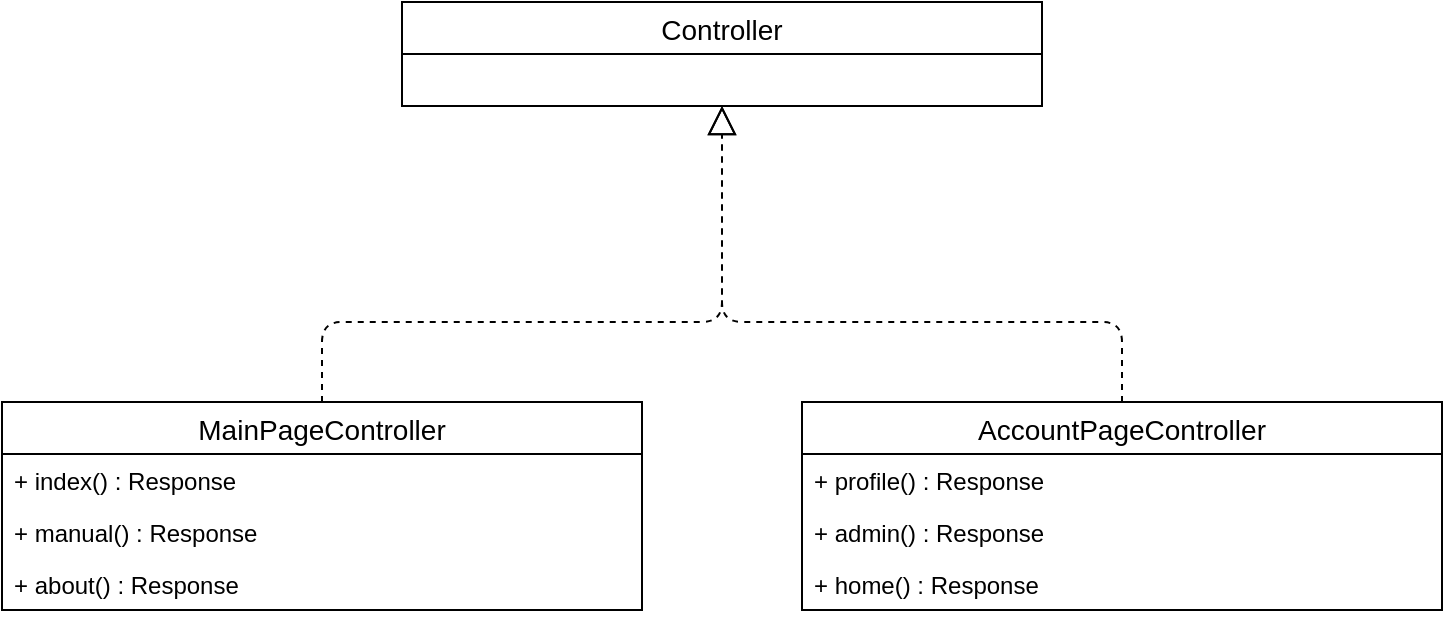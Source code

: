 <mxfile version="13.1.11" type="device" pages="6"><diagram id="z0SZz0A9VpK9rFsXWiFA" name="Страничные контроллеры"><mxGraphModel dx="1929" dy="676" grid="1" gridSize="10" guides="1" tooltips="1" connect="1" arrows="1" fold="1" page="1" pageScale="1" pageWidth="827" pageHeight="1169" math="0" shadow="0"><root><mxCell id="Uy0gTBBOGSRzuNxu2DBZ-0"/><mxCell id="Uy0gTBBOGSRzuNxu2DBZ-1" parent="Uy0gTBBOGSRzuNxu2DBZ-0"/><mxCell id="Uy0gTBBOGSRzuNxu2DBZ-6" value="" style="endArrow=block;dashed=1;endFill=0;endSize=12;html=1;edgeStyle=orthogonalEdgeStyle;" edge="1" parent="Uy0gTBBOGSRzuNxu2DBZ-1" source="Uy0gTBBOGSRzuNxu2DBZ-9" target="Uy0gTBBOGSRzuNxu2DBZ-7"><mxGeometry width="160" relative="1" as="geometry"><mxPoint x="-330" y="410" as="sourcePoint"/><mxPoint x="-170" y="410" as="targetPoint"/><Array as="points"><mxPoint x="-200" y="240"/><mxPoint x="-400" y="240"/></Array></mxGeometry></mxCell><mxCell id="Uy0gTBBOGSRzuNxu2DBZ-8" value="" style="endArrow=block;dashed=1;endFill=0;endSize=12;html=1;edgeStyle=orthogonalEdgeStyle;" edge="1" parent="Uy0gTBBOGSRzuNxu2DBZ-1" source="Uy0gTBBOGSRzuNxu2DBZ-2" target="Uy0gTBBOGSRzuNxu2DBZ-7"><mxGeometry width="160" relative="1" as="geometry"><mxPoint x="-630" y="240" as="sourcePoint"/><mxPoint x="-470" y="240" as="targetPoint"/><Array as="points"><mxPoint x="-600" y="240"/><mxPoint x="-400" y="240"/></Array></mxGeometry></mxCell><mxCell id="Uy0gTBBOGSRzuNxu2DBZ-2" value="MainPageController" style="swimlane;fontStyle=0;childLayout=stackLayout;horizontal=1;startSize=26;horizontalStack=0;resizeParent=1;resizeParentMax=0;resizeLast=0;collapsible=1;marginBottom=0;align=center;fontSize=14;" vertex="1" parent="Uy0gTBBOGSRzuNxu2DBZ-1"><mxGeometry x="-760" y="280" width="320" height="104" as="geometry"/></mxCell><mxCell id="Uy0gTBBOGSRzuNxu2DBZ-3" value="+ index() : Response" style="text;strokeColor=none;fillColor=none;spacingLeft=4;spacingRight=4;overflow=hidden;rotatable=0;points=[[0,0.5],[1,0.5]];portConstraint=eastwest;fontSize=12;" vertex="1" parent="Uy0gTBBOGSRzuNxu2DBZ-2"><mxGeometry y="26" width="320" height="26" as="geometry"/></mxCell><mxCell id="Uy0gTBBOGSRzuNxu2DBZ-4" value="+ manual() : Response" style="text;strokeColor=none;fillColor=none;spacingLeft=4;spacingRight=4;overflow=hidden;rotatable=0;points=[[0,0.5],[1,0.5]];portConstraint=eastwest;fontSize=12;" vertex="1" parent="Uy0gTBBOGSRzuNxu2DBZ-2"><mxGeometry y="52" width="320" height="26" as="geometry"/></mxCell><mxCell id="Uy0gTBBOGSRzuNxu2DBZ-5" value="+ about() : Response" style="text;strokeColor=none;fillColor=none;spacingLeft=4;spacingRight=4;overflow=hidden;rotatable=0;points=[[0,0.5],[1,0.5]];portConstraint=eastwest;fontSize=12;" vertex="1" parent="Uy0gTBBOGSRzuNxu2DBZ-2"><mxGeometry y="78" width="320" height="26" as="geometry"/></mxCell><mxCell id="Uy0gTBBOGSRzuNxu2DBZ-7" value="Controller" style="swimlane;fontStyle=0;childLayout=stackLayout;horizontal=1;startSize=26;horizontalStack=0;resizeParent=1;resizeParentMax=0;resizeLast=0;collapsible=1;marginBottom=0;align=center;fontSize=14;" vertex="1" parent="Uy0gTBBOGSRzuNxu2DBZ-1"><mxGeometry x="-560" y="80" width="320" height="52" as="geometry"/></mxCell><mxCell id="Uy0gTBBOGSRzuNxu2DBZ-9" value="AccountPageController" style="swimlane;fontStyle=0;childLayout=stackLayout;horizontal=1;startSize=26;horizontalStack=0;resizeParent=1;resizeParentMax=0;resizeLast=0;collapsible=1;marginBottom=0;align=center;fontSize=14;" vertex="1" parent="Uy0gTBBOGSRzuNxu2DBZ-1"><mxGeometry x="-360" y="280" width="320" height="104" as="geometry"/></mxCell><mxCell id="Uy0gTBBOGSRzuNxu2DBZ-10" value="+ profile() : Response" style="text;strokeColor=none;fillColor=none;spacingLeft=4;spacingRight=4;overflow=hidden;rotatable=0;points=[[0,0.5],[1,0.5]];portConstraint=eastwest;fontSize=12;" vertex="1" parent="Uy0gTBBOGSRzuNxu2DBZ-9"><mxGeometry y="26" width="320" height="26" as="geometry"/></mxCell><mxCell id="Uy0gTBBOGSRzuNxu2DBZ-11" value="+ admin() : Response" style="text;strokeColor=none;fillColor=none;spacingLeft=4;spacingRight=4;overflow=hidden;rotatable=0;points=[[0,0.5],[1,0.5]];portConstraint=eastwest;fontSize=12;" vertex="1" parent="Uy0gTBBOGSRzuNxu2DBZ-9"><mxGeometry y="52" width="320" height="26" as="geometry"/></mxCell><mxCell id="Uy0gTBBOGSRzuNxu2DBZ-12" value="+ home() : Response" style="text;strokeColor=none;fillColor=none;spacingLeft=4;spacingRight=4;overflow=hidden;rotatable=0;points=[[0,0.5],[1,0.5]];portConstraint=eastwest;fontSize=12;" vertex="1" parent="Uy0gTBBOGSRzuNxu2DBZ-9"><mxGeometry y="78" width="320" height="26" as="geometry"/></mxCell></root></mxGraphModel></diagram><diagram id="37D4EalbP9em-CZv2K0W" name="Пользователи"><mxGraphModel dx="2123" dy="795" grid="1" gridSize="10" guides="1" tooltips="1" connect="1" arrows="1" fold="1" page="1" pageScale="1" pageWidth="827" pageHeight="1169" math="0" shadow="0"><root><mxCell id="txdKsGpPrugCQC_MoKOG-0"/><mxCell id="txdKsGpPrugCQC_MoKOG-1" parent="txdKsGpPrugCQC_MoKOG-0"/><mxCell id="rQN_sP2R8DxU7WAmR6W1-1" value="" style="endArrow=block;dashed=1;endFill=0;endSize=12;html=1;exitX=0.5;exitY=0;exitDx=0;exitDy=0;edgeStyle=orthogonalEdgeStyle;" parent="txdKsGpPrugCQC_MoKOG-1" source="rQN_sP2R8DxU7WAmR6W1-4" target="rQN_sP2R8DxU7WAmR6W1-0" edge="1"><mxGeometry width="160" relative="1" as="geometry"><mxPoint x="180" y="170" as="sourcePoint"/><mxPoint x="200" y="240" as="targetPoint"/><Array as="points"><mxPoint x="200" y="200"/><mxPoint x="560" y="200"/></Array></mxGeometry></mxCell><mxCell id="rQN_sP2R8DxU7WAmR6W1-2" value="" style="endArrow=block;dashed=1;endFill=0;endSize=12;html=1;exitX=0.5;exitY=0;exitDx=0;exitDy=0;" parent="txdKsGpPrugCQC_MoKOG-1" source="rQN_sP2R8DxU7WAmR6W1-4" target="HeOXLwrlHBsvsa4x8Syq-0" edge="1"><mxGeometry width="160" relative="1" as="geometry"><mxPoint x="210" y="330" as="sourcePoint"/><mxPoint x="340" y="170" as="targetPoint"/></mxGeometry></mxCell><mxCell id="rQN_sP2R8DxU7WAmR6W1-4" value="AccountModel" style="swimlane;fontStyle=0;childLayout=stackLayout;horizontal=1;startSize=26;horizontalStack=0;resizeParent=1;resizeParentMax=0;resizeLast=0;collapsible=1;marginBottom=0;align=center;fontSize=14;" parent="txdKsGpPrugCQC_MoKOG-1" vertex="1"><mxGeometry x="40" y="240" width="320" height="156" as="geometry"/></mxCell><mxCell id="rQN_sP2R8DxU7WAmR6W1-5" value="+ getEmail() : string" style="text;strokeColor=none;fillColor=none;spacingLeft=4;spacingRight=4;overflow=hidden;rotatable=0;points=[[0,0.5],[1,0.5]];portConstraint=eastwest;fontSize=12;" parent="rQN_sP2R8DxU7WAmR6W1-4" vertex="1"><mxGeometry y="26" width="320" height="26" as="geometry"/></mxCell><mxCell id="rQN_sP2R8DxU7WAmR6W1-6" value="+ getEmployee() : EmployeeModel" style="text;strokeColor=none;fillColor=none;spacingLeft=4;spacingRight=4;overflow=hidden;rotatable=0;points=[[0,0.5],[1,0.5]];portConstraint=eastwest;fontSize=12;" parent="rQN_sP2R8DxU7WAmR6W1-4" vertex="1"><mxGeometry y="52" width="320" height="26" as="geometry"/></mxCell><mxCell id="rQN_sP2R8DxU7WAmR6W1-7" value="+ getAccountType() : ListAccountTypeModel" style="text;strokeColor=none;fillColor=none;spacingLeft=4;spacingRight=4;overflow=hidden;rotatable=0;points=[[0,0.5],[1,0.5]];portConstraint=eastwest;fontSize=12;" parent="rQN_sP2R8DxU7WAmR6W1-4" vertex="1"><mxGeometry y="78" width="320" height="26" as="geometry"/></mxCell><mxCell id="rQN_sP2R8DxU7WAmR6W1-8" value="+ getAccountRights() : AccountRightsModel" style="text;strokeColor=none;fillColor=none;spacingLeft=4;spacingRight=4;overflow=hidden;rotatable=0;points=[[0,0.5],[1,0.5]];portConstraint=eastwest;fontSize=12;" parent="rQN_sP2R8DxU7WAmR6W1-4" vertex="1"><mxGeometry y="104" width="320" height="26" as="geometry"/></mxCell><mxCell id="rQN_sP2R8DxU7WAmR6W1-9" value="+ getAccountRightsOn(system : int) : AccountRightsModel" style="text;strokeColor=none;fillColor=none;spacingLeft=4;spacingRight=4;overflow=hidden;rotatable=0;points=[[0,0.5],[1,0.5]];portConstraint=eastwest;fontSize=12;" parent="rQN_sP2R8DxU7WAmR6W1-4" vertex="1"><mxGeometry y="130" width="320" height="26" as="geometry"/></mxCell><mxCell id="rQN_sP2R8DxU7WAmR6W1-22" value="" style="endArrow=diamondThin;endFill=0;endSize=24;html=1;edgeStyle=orthogonalEdgeStyle;" parent="txdKsGpPrugCQC_MoKOG-1" source="rQN_sP2R8DxU7WAmR6W1-27" target="rQN_sP2R8DxU7WAmR6W1-25" edge="1"><mxGeometry width="160" relative="1" as="geometry"><mxPoint x="530" y="704" as="sourcePoint"/><mxPoint x="690" y="704" as="targetPoint"/><Array as="points"><mxPoint x="-770" y="399"/><mxPoint x="-770" y="279"/></Array></mxGeometry></mxCell><mxCell id="HeOXLwrlHBsvsa4x8Syq-9" value="" style="endArrow=diamondThin;endFill=0;endSize=24;html=1;" parent="txdKsGpPrugCQC_MoKOG-1" source="rQN_sP2R8DxU7WAmR6W1-12" target="rQN_sP2R8DxU7WAmR6W1-7" edge="1"><mxGeometry width="160" relative="1" as="geometry"><mxPoint x="460" y="390" as="sourcePoint"/><mxPoint x="560" y="396" as="targetPoint"/></mxGeometry></mxCell><mxCell id="rQN_sP2R8DxU7WAmR6W1-14" value="AccountRightsModel" style="swimlane;fontStyle=0;childLayout=stackLayout;horizontal=1;startSize=26;horizontalStack=0;resizeParent=1;resizeParentMax=0;resizeLast=0;collapsible=1;marginBottom=0;align=center;fontSize=14;" parent="txdKsGpPrugCQC_MoKOG-1" vertex="1"><mxGeometry x="-360" y="240" width="320" height="234" as="geometry"/></mxCell><mxCell id="rQN_sP2R8DxU7WAmR6W1-15" value="+ getSubSystem() : ListSubSystemModel" style="text;strokeColor=none;fillColor=none;spacingLeft=4;spacingRight=4;overflow=hidden;rotatable=0;points=[[0,0.5],[1,0.5]];portConstraint=eastwest;fontSize=12;" parent="rQN_sP2R8DxU7WAmR6W1-14" vertex="1"><mxGeometry y="26" width="320" height="26" as="geometry"/></mxCell><mxCell id="rQN_sP2R8DxU7WAmR6W1-16" value="+ isAccess() : boolean" style="text;strokeColor=none;fillColor=none;spacingLeft=4;spacingRight=4;overflow=hidden;rotatable=0;points=[[0,0.5],[1,0.5]];portConstraint=eastwest;fontSize=12;" parent="rQN_sP2R8DxU7WAmR6W1-14" vertex="1"><mxGeometry y="52" width="320" height="26" as="geometry"/></mxCell><mxCell id="rQN_sP2R8DxU7WAmR6W1-17" value="+ isViewAny() : boolean" style="text;strokeColor=none;fillColor=none;spacingLeft=4;spacingRight=4;overflow=hidden;rotatable=0;points=[[0,0.5],[1,0.5]];portConstraint=eastwest;fontSize=12;" parent="rQN_sP2R8DxU7WAmR6W1-14" vertex="1"><mxGeometry y="78" width="320" height="26" as="geometry"/></mxCell><mxCell id="rQN_sP2R8DxU7WAmR6W1-18" value="+ isView() : boolean" style="text;strokeColor=none;fillColor=none;spacingLeft=4;spacingRight=4;overflow=hidden;rotatable=0;points=[[0,0.5],[1,0.5]];portConstraint=eastwest;fontSize=12;" parent="rQN_sP2R8DxU7WAmR6W1-14" vertex="1"><mxGeometry y="104" width="320" height="26" as="geometry"/></mxCell><mxCell id="HeOXLwrlHBsvsa4x8Syq-7" value="+ isView() : boolean" style="text;strokeColor=none;fillColor=none;spacingLeft=4;spacingRight=4;overflow=hidden;rotatable=0;points=[[0,0.5],[1,0.5]];portConstraint=eastwest;fontSize=12;" parent="rQN_sP2R8DxU7WAmR6W1-14" vertex="1"><mxGeometry y="130" width="320" height="26" as="geometry"/></mxCell><mxCell id="rQN_sP2R8DxU7WAmR6W1-19" value="+ isCreate() : boolean" style="text;strokeColor=none;fillColor=none;spacingLeft=4;spacingRight=4;overflow=hidden;rotatable=0;points=[[0,0.5],[1,0.5]];portConstraint=eastwest;fontSize=12;" parent="rQN_sP2R8DxU7WAmR6W1-14" vertex="1"><mxGeometry y="156" width="320" height="26" as="geometry"/></mxCell><mxCell id="rQN_sP2R8DxU7WAmR6W1-20" value="+ isUpdate() : boolean" style="text;strokeColor=none;fillColor=none;spacingLeft=4;spacingRight=4;overflow=hidden;rotatable=0;points=[[0,0.5],[1,0.5]];portConstraint=eastwest;fontSize=12;" parent="rQN_sP2R8DxU7WAmR6W1-14" vertex="1"><mxGeometry y="182" width="320" height="26" as="geometry"/></mxCell><mxCell id="rQN_sP2R8DxU7WAmR6W1-21" value="+ isDelete() : boolean" style="text;strokeColor=none;fillColor=none;spacingLeft=4;spacingRight=4;overflow=hidden;rotatable=0;points=[[0,0.5],[1,0.5]];portConstraint=eastwest;fontSize=12;" parent="rQN_sP2R8DxU7WAmR6W1-14" vertex="1"><mxGeometry y="208" width="320" height="26" as="geometry"/></mxCell><mxCell id="HeOXLwrlHBsvsa4x8Syq-0" value="Model" style="swimlane;fontStyle=0;childLayout=stackLayout;horizontal=1;startSize=26;horizontalStack=0;resizeParent=1;resizeParentMax=0;resizeLast=0;collapsible=1;marginBottom=0;align=center;fontSize=14;" parent="txdKsGpPrugCQC_MoKOG-1" vertex="1"><mxGeometry x="40" y="40" width="320" height="104" as="geometry"/></mxCell><mxCell id="HeOXLwrlHBsvsa4x8Syq-1" value="# table : string" style="text;strokeColor=none;fillColor=none;spacingLeft=4;spacingRight=4;overflow=hidden;rotatable=0;points=[[0,0.5],[1,0.5]];portConstraint=eastwest;fontSize=12;" parent="HeOXLwrlHBsvsa4x8Syq-0" vertex="1"><mxGeometry y="26" width="320" height="26" as="geometry"/></mxCell><mxCell id="HeOXLwrlHBsvsa4x8Syq-2" value="# primaryKey : string" style="text;strokeColor=none;fillColor=none;spacingLeft=4;spacingRight=4;overflow=hidden;rotatable=0;points=[[0,0.5],[1,0.5]];portConstraint=eastwest;fontSize=12;" parent="HeOXLwrlHBsvsa4x8Syq-0" vertex="1"><mxGeometry y="52" width="320" height="26" as="geometry"/></mxCell><mxCell id="HeOXLwrlHBsvsa4x8Syq-3" value="+ timestamps : boolean" style="text;strokeColor=none;fillColor=none;spacingLeft=4;spacingRight=4;overflow=hidden;rotatable=0;points=[[0,0.5],[1,0.5]];portConstraint=eastwest;fontSize=12;" parent="HeOXLwrlHBsvsa4x8Syq-0" vertex="1"><mxGeometry y="78" width="320" height="26" as="geometry"/></mxCell><mxCell id="rQN_sP2R8DxU7WAmR6W1-0" value="&lt;&lt;Interface&gt;&gt;&#10;Authenticatable" style="swimlane;fontStyle=0;childLayout=stackLayout;horizontal=1;startSize=39;horizontalStack=0;resizeParent=1;resizeParentMax=0;resizeLast=0;collapsible=1;marginBottom=0;align=center;fontSize=14;" parent="txdKsGpPrugCQC_MoKOG-1" vertex="1"><mxGeometry x="400" y="40" width="320" height="65" as="geometry"/></mxCell><mxCell id="rQN_sP2R8DxU7WAmR6W1-12" value="ListAccountTypeModel" style="swimlane;fontStyle=0;childLayout=stackLayout;horizontal=1;startSize=26;horizontalStack=0;resizeParent=1;resizeParentMax=0;resizeLast=0;collapsible=1;marginBottom=0;align=center;fontSize=14;" parent="txdKsGpPrugCQC_MoKOG-1" vertex="1"><mxGeometry x="400" y="305" width="320" height="52" as="geometry"/></mxCell><mxCell id="rQN_sP2R8DxU7WAmR6W1-13" value="+ getCaption() : string" style="text;strokeColor=none;fillColor=none;spacingLeft=4;spacingRight=4;overflow=hidden;rotatable=0;points=[[0,0.5],[1,0.5]];portConstraint=eastwest;fontSize=12;" parent="rQN_sP2R8DxU7WAmR6W1-12" vertex="1"><mxGeometry y="26" width="320" height="26" as="geometry"/></mxCell><mxCell id="rQN_sP2R8DxU7WAmR6W1-24" value="ListSubSystemModel" style="swimlane;fontStyle=0;childLayout=stackLayout;horizontal=1;startSize=26;horizontalStack=0;resizeParent=1;resizeParentMax=0;resizeLast=0;collapsible=1;marginBottom=0;align=center;fontSize=14;" parent="txdKsGpPrugCQC_MoKOG-1" vertex="1"><mxGeometry x="-720" y="240" width="320" height="78" as="geometry"/></mxCell><mxCell id="rQN_sP2R8DxU7WAmR6W1-25" value="+ getSystemSection() : ListSystemSectionModel" style="text;strokeColor=none;fillColor=none;spacingLeft=4;spacingRight=4;overflow=hidden;rotatable=0;points=[[0,0.5],[1,0.5]];portConstraint=eastwest;fontSize=12;" parent="rQN_sP2R8DxU7WAmR6W1-24" vertex="1"><mxGeometry y="26" width="320" height="26" as="geometry"/></mxCell><mxCell id="rQN_sP2R8DxU7WAmR6W1-26" value="+ getCaption() : string" style="text;strokeColor=none;fillColor=none;spacingLeft=4;spacingRight=4;overflow=hidden;rotatable=0;points=[[0,0.5],[1,0.5]];portConstraint=eastwest;fontSize=12;" parent="rQN_sP2R8DxU7WAmR6W1-24" vertex="1"><mxGeometry y="52" width="320" height="26" as="geometry"/></mxCell><mxCell id="rQN_sP2R8DxU7WAmR6W1-27" value="ListSystemSectionModel" style="swimlane;fontStyle=0;childLayout=stackLayout;horizontal=1;startSize=26;horizontalStack=0;resizeParent=1;resizeParentMax=0;resizeLast=0;collapsible=1;marginBottom=0;align=center;fontSize=14;" parent="txdKsGpPrugCQC_MoKOG-1" vertex="1"><mxGeometry x="-720" y="360" width="320" height="78" as="geometry"/></mxCell><mxCell id="rQN_sP2R8DxU7WAmR6W1-28" value="+ getCaption() : string" style="text;strokeColor=none;fillColor=none;spacingLeft=4;spacingRight=4;overflow=hidden;rotatable=0;points=[[0,0.5],[1,0.5]];portConstraint=eastwest;fontSize=12;" parent="rQN_sP2R8DxU7WAmR6W1-27" vertex="1"><mxGeometry y="26" width="320" height="26" as="geometry"/></mxCell><mxCell id="rQN_sP2R8DxU7WAmR6W1-29" value="+ getAccountRights() : AccountRightsModel" style="text;strokeColor=none;fillColor=none;spacingLeft=4;spacingRight=4;overflow=hidden;rotatable=0;points=[[0,0.5],[1,0.5]];portConstraint=eastwest;fontSize=12;" parent="rQN_sP2R8DxU7WAmR6W1-27" vertex="1"><mxGeometry y="52" width="320" height="26" as="geometry"/></mxCell><mxCell id="HeOXLwrlHBsvsa4x8Syq-10" value="" style="endArrow=block;dashed=1;endFill=0;endSize=12;html=1;exitX=0.5;exitY=0;exitDx=0;exitDy=0;edgeStyle=orthogonalEdgeStyle;" parent="txdKsGpPrugCQC_MoKOG-1" source="rQN_sP2R8DxU7WAmR6W1-14" target="HeOXLwrlHBsvsa4x8Syq-0" edge="1"><mxGeometry width="160" relative="1" as="geometry"><mxPoint x="-240" y="530" as="sourcePoint"/><mxPoint x="-60" y="180" as="targetPoint"/><Array as="points"><mxPoint x="-200" y="200"/><mxPoint x="200" y="200"/></Array></mxGeometry></mxCell><mxCell id="HeOXLwrlHBsvsa4x8Syq-12" value="" style="endArrow=block;dashed=1;endFill=0;endSize=12;html=1;edgeStyle=orthogonalEdgeStyle;" parent="txdKsGpPrugCQC_MoKOG-1" source="rQN_sP2R8DxU7WAmR6W1-24" target="HeOXLwrlHBsvsa4x8Syq-0" edge="1"><mxGeometry width="160" relative="1" as="geometry"><mxPoint x="-490" y="140" as="sourcePoint"/><mxPoint x="-330" y="140" as="targetPoint"/><Array as="points"><mxPoint x="-560" y="200"/><mxPoint x="200" y="200"/></Array></mxGeometry></mxCell><mxCell id="HeOXLwrlHBsvsa4x8Syq-13" value="" style="endArrow=block;dashed=1;endFill=0;endSize=12;html=1;edgeStyle=orthogonalEdgeStyle;exitX=0.5;exitY=0;exitDx=0;exitDy=0;" parent="txdKsGpPrugCQC_MoKOG-1" source="rQN_sP2R8DxU7WAmR6W1-27" target="HeOXLwrlHBsvsa4x8Syq-0" edge="1"><mxGeometry width="160" relative="1" as="geometry"><mxPoint x="-580" y="500" as="sourcePoint"/><mxPoint x="-420" y="500" as="targetPoint"/><Array as="points"><mxPoint x="-560" y="340"/><mxPoint x="-390" y="340"/><mxPoint x="-390" y="200"/><mxPoint x="200" y="200"/></Array></mxGeometry></mxCell><mxCell id="HeOXLwrlHBsvsa4x8Syq-14" value="" style="endArrow=block;dashed=1;endFill=0;endSize=12;html=1;edgeStyle=orthogonalEdgeStyle;" parent="txdKsGpPrugCQC_MoKOG-1" source="rQN_sP2R8DxU7WAmR6W1-12" target="HeOXLwrlHBsvsa4x8Syq-0" edge="1"><mxGeometry width="160" relative="1" as="geometry"><mxPoint x="470" y="240" as="sourcePoint"/><mxPoint x="630" y="240" as="targetPoint"/><Array as="points"><mxPoint x="560" y="200"/><mxPoint x="200" y="200"/></Array></mxGeometry></mxCell><mxCell id="AJXgi4wL5BrCYEgp0yur-0" value="" style="endArrow=diamondThin;endFill=0;endSize=24;html=1;" parent="txdKsGpPrugCQC_MoKOG-1" source="rQN_sP2R8DxU7WAmR6W1-24" target="rQN_sP2R8DxU7WAmR6W1-15" edge="1"><mxGeometry width="160" relative="1" as="geometry"><mxPoint x="-630" y="500" as="sourcePoint"/><mxPoint x="-470" y="500" as="targetPoint"/></mxGeometry></mxCell><mxCell id="ctnWwDpFqDjyE1E5UHuv-4" value="" style="endArrow=block;dashed=1;endFill=0;endSize=12;html=1;edgeStyle=orthogonalEdgeStyle;" edge="1" parent="txdKsGpPrugCQC_MoKOG-1" source="ctnWwDpFqDjyE1E5UHuv-17" target="ctnWwDpFqDjyE1E5UHuv-5"><mxGeometry width="160" relative="1" as="geometry"><mxPoint x="-239.971" y="920" as="sourcePoint"/><mxPoint x="-210" y="1010" as="targetPoint"/><Array as="points"><mxPoint x="-240" y="1000"/><mxPoint x="-440" y="1000"/></Array></mxGeometry></mxCell><mxCell id="ctnWwDpFqDjyE1E5UHuv-6" value="" style="endArrow=block;dashed=1;endFill=0;endSize=12;html=1;edgeStyle=orthogonalEdgeStyle;" edge="1" parent="txdKsGpPrugCQC_MoKOG-1" source="ctnWwDpFqDjyE1E5UHuv-0" target="ctnWwDpFqDjyE1E5UHuv-5"><mxGeometry width="160" relative="1" as="geometry"><mxPoint x="-670" y="840" as="sourcePoint"/><mxPoint x="-510" y="840" as="targetPoint"/><Array as="points"><mxPoint x="-640" y="880"/><mxPoint x="-440" y="880"/></Array></mxGeometry></mxCell><mxCell id="ctnWwDpFqDjyE1E5UHuv-5" value="Controller" style="swimlane;fontStyle=0;childLayout=stackLayout;horizontal=1;startSize=26;horizontalStack=0;resizeParent=1;resizeParentMax=0;resizeLast=0;collapsible=1;marginBottom=0;align=center;fontSize=14;" vertex="1" parent="txdKsGpPrugCQC_MoKOG-1"><mxGeometry x="-600" y="640" width="320" height="208" as="geometry"/></mxCell><mxCell id="ctnWwDpFqDjyE1E5UHuv-1" value="+ index() : Response" style="text;strokeColor=none;fillColor=none;spacingLeft=4;spacingRight=4;overflow=hidden;rotatable=0;points=[[0,0.5],[1,0.5]];portConstraint=eastwest;fontSize=12;" vertex="1" parent="ctnWwDpFqDjyE1E5UHuv-5"><mxGeometry y="26" width="320" height="26" as="geometry"/></mxCell><mxCell id="ctnWwDpFqDjyE1E5UHuv-11" value="+ create() : Response" style="text;strokeColor=none;fillColor=none;spacingLeft=4;spacingRight=4;overflow=hidden;rotatable=0;points=[[0,0.5],[1,0.5]];portConstraint=eastwest;fontSize=12;" vertex="1" parent="ctnWwDpFqDjyE1E5UHuv-5"><mxGeometry y="52" width="320" height="26" as="geometry"/></mxCell><mxCell id="ctnWwDpFqDjyE1E5UHuv-12" value="+ store(request: Request) : Response" style="text;strokeColor=none;fillColor=none;spacingLeft=4;spacingRight=4;overflow=hidden;rotatable=0;points=[[0,0.5],[1,0.5]];portConstraint=eastwest;fontSize=12;" vertex="1" parent="ctnWwDpFqDjyE1E5UHuv-5"><mxGeometry y="78" width="320" height="26" as="geometry"/></mxCell><mxCell id="ctnWwDpFqDjyE1E5UHuv-13" value="+ show(model : Model) : Response" style="text;strokeColor=none;fillColor=none;spacingLeft=4;spacingRight=4;overflow=hidden;rotatable=0;points=[[0,0.5],[1,0.5]];portConstraint=eastwest;fontSize=12;" vertex="1" parent="ctnWwDpFqDjyE1E5UHuv-5"><mxGeometry y="104" width="320" height="26" as="geometry"/></mxCell><mxCell id="ctnWwDpFqDjyE1E5UHuv-14" value="+ edit(model : Model) : Response" style="text;strokeColor=none;fillColor=none;spacingLeft=4;spacingRight=4;overflow=hidden;rotatable=0;points=[[0,0.5],[1,0.5]];portConstraint=eastwest;fontSize=12;" vertex="1" parent="ctnWwDpFqDjyE1E5UHuv-5"><mxGeometry y="130" width="320" height="26" as="geometry"/></mxCell><mxCell id="ctnWwDpFqDjyE1E5UHuv-15" value="+ update(request : Request, model : Model) : Response" style="text;strokeColor=none;fillColor=none;spacingLeft=4;spacingRight=4;overflow=hidden;rotatable=0;points=[[0,0.5],[1,0.5]];portConstraint=eastwest;fontSize=12;" vertex="1" parent="ctnWwDpFqDjyE1E5UHuv-5"><mxGeometry y="156" width="320" height="26" as="geometry"/></mxCell><mxCell id="ctnWwDpFqDjyE1E5UHuv-16" value="+ destroy(model : Model) : Response" style="text;strokeColor=none;fillColor=none;spacingLeft=4;spacingRight=4;overflow=hidden;rotatable=0;points=[[0,0.5],[1,0.5]];portConstraint=eastwest;fontSize=12;" vertex="1" parent="ctnWwDpFqDjyE1E5UHuv-5"><mxGeometry y="182" width="320" height="26" as="geometry"/></mxCell><mxCell id="ctnWwDpFqDjyE1E5UHuv-0" value="AccountResourceController" style="swimlane;fontStyle=0;childLayout=stackLayout;horizontal=1;startSize=26;horizontalStack=0;resizeParent=1;resizeParentMax=0;resizeLast=0;collapsible=1;marginBottom=0;align=center;fontSize=14;" vertex="1" parent="txdKsGpPrugCQC_MoKOG-1"><mxGeometry x="-800" y="920" width="320" height="52" as="geometry"/></mxCell><mxCell id="ctnWwDpFqDjyE1E5UHuv-25" value="" style="endArrow=block;dashed=1;endFill=0;endSize=12;html=1;edgeStyle=orthogonalEdgeStyle;" edge="1" parent="txdKsGpPrugCQC_MoKOG-1" source="ctnWwDpFqDjyE1E5UHuv-19" target="ctnWwDpFqDjyE1E5UHuv-5"><mxGeometry width="160" relative="1" as="geometry"><mxPoint x="-520" y="1130" as="sourcePoint"/><mxPoint x="-360" y="1130" as="targetPoint"/><Array as="points"><mxPoint x="-240" y="880"/><mxPoint x="-440" y="880"/></Array></mxGeometry></mxCell><mxCell id="ctnWwDpFqDjyE1E5UHuv-19" value="ListSubSystemResourceController" style="swimlane;fontStyle=0;childLayout=stackLayout;horizontal=1;startSize=26;horizontalStack=0;resizeParent=1;resizeParentMax=0;resizeLast=0;collapsible=1;marginBottom=0;align=center;fontSize=14;" vertex="1" parent="txdKsGpPrugCQC_MoKOG-1"><mxGeometry x="-400" y="920" width="320" height="52" as="geometry"/></mxCell><mxCell id="ctnWwDpFqDjyE1E5UHuv-17" value="ListAccountTypeResourceController" style="swimlane;fontStyle=0;childLayout=stackLayout;horizontal=1;startSize=26;horizontalStack=0;resizeParent=1;resizeParentMax=0;resizeLast=0;collapsible=1;marginBottom=0;align=center;fontSize=14;" vertex="1" parent="txdKsGpPrugCQC_MoKOG-1"><mxGeometry x="-400" y="1040" width="320" height="52" as="geometry"/></mxCell><mxCell id="ctnWwDpFqDjyE1E5UHuv-22" value="ListSystemSectionResourceController" style="swimlane;fontStyle=0;childLayout=stackLayout;horizontal=1;startSize=26;horizontalStack=0;resizeParent=1;resizeParentMax=0;resizeLast=0;collapsible=1;marginBottom=0;align=center;fontSize=14;" vertex="1" parent="txdKsGpPrugCQC_MoKOG-1"><mxGeometry x="-800" y="1040" width="320" height="52" as="geometry"/></mxCell><mxCell id="ctnWwDpFqDjyE1E5UHuv-26" value="AccountRightsResourceController" style="swimlane;fontStyle=0;childLayout=stackLayout;horizontal=1;startSize=26;horizontalStack=0;resizeParent=1;resizeParentMax=0;resizeLast=0;collapsible=1;marginBottom=0;align=center;fontSize=14;" vertex="1" parent="txdKsGpPrugCQC_MoKOG-1"><mxGeometry x="-800" y="1160" width="320" height="52" as="geometry"/></mxCell><mxCell id="ctnWwDpFqDjyE1E5UHuv-27" value="" style="endArrow=block;dashed=1;endFill=0;endSize=12;html=1;edgeStyle=orthogonalEdgeStyle;" edge="1" parent="txdKsGpPrugCQC_MoKOG-1" source="ctnWwDpFqDjyE1E5UHuv-26" target="ctnWwDpFqDjyE1E5UHuv-5"><mxGeometry width="160" relative="1" as="geometry"><mxPoint x="-730" y="1130" as="sourcePoint"/><mxPoint x="-570" y="1130" as="targetPoint"/><Array as="points"><mxPoint x="-640" y="1140"/><mxPoint x="-440" y="1140"/></Array></mxGeometry></mxCell><mxCell id="ctnWwDpFqDjyE1E5UHuv-28" value="" style="endArrow=block;dashed=1;endFill=0;endSize=12;html=1;edgeStyle=orthogonalEdgeStyle;" edge="1" parent="txdKsGpPrugCQC_MoKOG-1" source="ctnWwDpFqDjyE1E5UHuv-22" target="ctnWwDpFqDjyE1E5UHuv-5"><mxGeometry width="160" relative="1" as="geometry"><mxPoint x="-750" y="1000" as="sourcePoint"/><mxPoint x="-590" y="1000" as="targetPoint"/><Array as="points"><mxPoint x="-640" y="1000"/><mxPoint x="-440" y="1000"/></Array></mxGeometry></mxCell></root></mxGraphModel></diagram><diagram id="NJQFWKASuNDQHi5SnJJa" name="Сотрудники"><mxGraphModel dx="2664" dy="1127" grid="1" gridSize="10" guides="1" tooltips="1" connect="1" arrows="1" fold="1" page="1" pageScale="1" pageWidth="827" pageHeight="1169" math="0" shadow="0"><root><mxCell id="ZnuGXVC6ZWFzZfWtl4an-0"/><mxCell id="ZnuGXVC6ZWFzZfWtl4an-1" parent="ZnuGXVC6ZWFzZfWtl4an-0"/><mxCell id="8tB8H_QwbdEuen4Uut9P-0" value="" style="endArrow=diamondThin;endFill=0;endSize=24;html=1;edgeStyle=orthogonalEdgeStyle;" parent="ZnuGXVC6ZWFzZfWtl4an-1" source="8tB8H_QwbdEuen4Uut9P-5" target="8tB8H_QwbdEuen4Uut9P-4" edge="1"><mxGeometry width="160" relative="1" as="geometry"><mxPoint x="700" y="750" as="sourcePoint"/><mxPoint x="860" y="750" as="targetPoint"/><Array as="points"><mxPoint x="440" y="546"/><mxPoint x="440" y="425"/></Array></mxGeometry></mxCell><mxCell id="8tB8H_QwbdEuen4Uut9P-1" value="" style="endArrow=diamondThin;endFill=0;endSize=24;html=1;edgeStyle=orthogonalEdgeStyle;" parent="ZnuGXVC6ZWFzZfWtl4an-1" source="8tB8H_QwbdEuen4Uut9P-2" target="8tB8H_QwbdEuen4Uut9P-14" edge="1"><mxGeometry width="160" relative="1" as="geometry"><mxPoint x="280" y="720" as="sourcePoint"/><mxPoint x="440" y="720" as="targetPoint"/></mxGeometry></mxCell><mxCell id="8tB8H_QwbdEuen4Uut9P-26" value="EmployeeHierarchyModel" style="swimlane;fontStyle=0;childLayout=stackLayout;horizontal=1;startSize=26;horizontalStack=0;resizeParent=1;resizeParentMax=0;resizeLast=0;collapsible=1;marginBottom=0;align=center;fontSize=14;" parent="ZnuGXVC6ZWFzZfWtl4an-1" vertex="1"><mxGeometry x="480" y="240" width="320" height="52" as="geometry"/></mxCell><mxCell id="8tB8H_QwbdEuen4Uut9P-24" value="" style="endArrow=diamondThin;endFill=0;endSize=24;html=1;edgeStyle=orthogonalEdgeStyle;" parent="ZnuGXVC6ZWFzZfWtl4an-1" source="8tB8H_QwbdEuen4Uut9P-22" target="8tB8H_QwbdEuen4Uut9P-15" edge="1"><mxGeometry width="160" relative="1" as="geometry"><mxPoint x="250" y="820" as="sourcePoint"/><mxPoint x="410" y="820" as="targetPoint"/><Array as="points"><mxPoint x="420" y="665"/><mxPoint x="420" y="461"/></Array></mxGeometry></mxCell><mxCell id="8tB8H_QwbdEuen4Uut9P-25" value="" style="endArrow=diamondThin;endFill=0;endSize=24;html=1;edgeStyle=orthogonalEdgeStyle;" parent="ZnuGXVC6ZWFzZfWtl4an-1" source="8tB8H_QwbdEuen4Uut9P-44" target="8tB8H_QwbdEuen4Uut9P-16" edge="1"><mxGeometry width="160" relative="1" as="geometry"><mxPoint x="200" y="960" as="sourcePoint"/><mxPoint x="360" y="960" as="targetPoint"/><Array as="points"><mxPoint x="-200" y="487"/></Array></mxGeometry></mxCell><mxCell id="8tB8H_QwbdEuen4Uut9P-28" value="" style="endArrow=diamondThin;endFill=0;endSize=24;html=1;edgeStyle=orthogonalEdgeStyle;" parent="ZnuGXVC6ZWFzZfWtl4an-1" source="8tB8H_QwbdEuen4Uut9P-26" target="8tB8H_QwbdEuen4Uut9P-17" edge="1"><mxGeometry width="160" relative="1" as="geometry"><mxPoint x="50" y="650" as="sourcePoint"/><mxPoint x="210" y="650" as="targetPoint"/><Array as="points"><mxPoint x="400" y="266"/><mxPoint x="400" y="513"/></Array></mxGeometry></mxCell><mxCell id="8tB8H_QwbdEuen4Uut9P-7" value="EmployeeModel" style="swimlane;fontStyle=0;childLayout=stackLayout;horizontal=1;startSize=26;horizontalStack=0;resizeParent=1;resizeParentMax=0;resizeLast=0;collapsible=1;marginBottom=0;align=center;fontSize=14;" parent="ZnuGXVC6ZWFzZfWtl4an-1" vertex="1"><mxGeometry x="40" y="240" width="320" height="390" as="geometry"/></mxCell><mxCell id="8tB8H_QwbdEuen4Uut9P-8" value="+ getSecondName() : string" style="text;strokeColor=none;fillColor=none;spacingLeft=4;spacingRight=4;overflow=hidden;rotatable=0;points=[[0,0.5],[1,0.5]];portConstraint=eastwest;fontSize=12;" parent="8tB8H_QwbdEuen4Uut9P-7" vertex="1"><mxGeometry y="26" width="320" height="26" as="geometry"/></mxCell><mxCell id="8tB8H_QwbdEuen4Uut9P-9" value="+ getFirstName() : string" style="text;strokeColor=none;fillColor=none;spacingLeft=4;spacingRight=4;overflow=hidden;rotatable=0;points=[[0,0.5],[1,0.5]];portConstraint=eastwest;fontSize=12;" parent="8tB8H_QwbdEuen4Uut9P-7" vertex="1"><mxGeometry y="52" width="320" height="26" as="geometry"/></mxCell><mxCell id="8tB8H_QwbdEuen4Uut9P-10" value="+ getPatronymic() : string" style="text;strokeColor=none;fillColor=none;spacingLeft=4;spacingRight=4;overflow=hidden;rotatable=0;points=[[0,0.5],[1,0.5]];portConstraint=eastwest;fontSize=12;" parent="8tB8H_QwbdEuen4Uut9P-7" vertex="1"><mxGeometry y="78" width="320" height="26" as="geometry"/></mxCell><mxCell id="8tB8H_QwbdEuen4Uut9P-11" value="+ getFullInitials() : string" style="text;strokeColor=none;fillColor=none;spacingLeft=4;spacingRight=4;overflow=hidden;rotatable=0;points=[[0,0.5],[1,0.5]];portConstraint=eastwest;fontSize=12;" parent="8tB8H_QwbdEuen4Uut9P-7" vertex="1"><mxGeometry y="104" width="320" height="26" as="geometry"/></mxCell><mxCell id="8tB8H_QwbdEuen4Uut9P-12" value="+ getPersonalPhone() : string" style="text;strokeColor=none;fillColor=none;spacingLeft=4;spacingRight=4;overflow=hidden;rotatable=0;points=[[0,0.5],[1,0.5]];portConstraint=eastwest;fontSize=12;" parent="8tB8H_QwbdEuen4Uut9P-7" vertex="1"><mxGeometry y="130" width="320" height="26" as="geometry"/></mxCell><mxCell id="8tB8H_QwbdEuen4Uut9P-13" value="+ getPersonalEmail() : string" style="text;strokeColor=none;fillColor=none;spacingLeft=4;spacingRight=4;overflow=hidden;rotatable=0;points=[[0,0.5],[1,0.5]];portConstraint=eastwest;fontSize=12;" parent="8tB8H_QwbdEuen4Uut9P-7" vertex="1"><mxGeometry y="156" width="320" height="26" as="geometry"/></mxCell><mxCell id="8tB8H_QwbdEuen4Uut9P-14" value="+ getFaculty() : ListFacultyModel" style="text;strokeColor=none;fillColor=none;spacingLeft=4;spacingRight=4;overflow=hidden;rotatable=0;points=[[0,0.5],[1,0.5]];portConstraint=eastwest;fontSize=12;" parent="8tB8H_QwbdEuen4Uut9P-7" vertex="1"><mxGeometry y="182" width="320" height="26" as="geometry"/></mxCell><mxCell id="8tB8H_QwbdEuen4Uut9P-15" value="+ getPost() : ListEmployeePostModel" style="text;strokeColor=none;fillColor=none;spacingLeft=4;spacingRight=4;overflow=hidden;rotatable=0;points=[[0,0.5],[1,0.5]];portConstraint=eastwest;fontSize=12;" parent="8tB8H_QwbdEuen4Uut9P-7" vertex="1"><mxGeometry y="208" width="320" height="26" as="geometry"/></mxCell><mxCell id="8tB8H_QwbdEuen4Uut9P-16" value="+ getTeacher() : TeacherModel" style="text;strokeColor=none;fillColor=none;spacingLeft=4;spacingRight=4;overflow=hidden;rotatable=0;points=[[0,0.5],[1,0.5]];portConstraint=eastwest;fontSize=12;" parent="8tB8H_QwbdEuen4Uut9P-7" vertex="1"><mxGeometry y="234" width="320" height="26" as="geometry"/></mxCell><mxCell id="8tB8H_QwbdEuen4Uut9P-17" value="+ getChief() : EmployeeHierarchyModel" style="text;strokeColor=none;fillColor=none;spacingLeft=4;spacingRight=4;overflow=hidden;rotatable=0;points=[[0,0.5],[1,0.5]];portConstraint=eastwest;fontSize=12;" parent="8tB8H_QwbdEuen4Uut9P-7" vertex="1"><mxGeometry y="260" width="320" height="26" as="geometry"/></mxCell><mxCell id="8tB8H_QwbdEuen4Uut9P-18" value="+ getSubordinateEmployees() : EmployeeHierarchyModel" style="text;strokeColor=none;fillColor=none;spacingLeft=4;spacingRight=4;overflow=hidden;rotatable=0;points=[[0,0.5],[1,0.5]];portConstraint=eastwest;fontSize=12;" parent="8tB8H_QwbdEuen4Uut9P-7" vertex="1"><mxGeometry y="286" width="320" height="26" as="geometry"/></mxCell><mxCell id="8tB8H_QwbdEuen4Uut9P-19" value="+ getFiles() : EmployeeFileModel" style="text;strokeColor=none;fillColor=none;spacingLeft=4;spacingRight=4;overflow=hidden;rotatable=0;points=[[0,0.5],[1,0.5]];portConstraint=eastwest;fontSize=12;" parent="8tB8H_QwbdEuen4Uut9P-7" vertex="1"><mxGeometry y="312" width="320" height="26" as="geometry"/></mxCell><mxCell id="8tB8H_QwbdEuen4Uut9P-20" value="+ getCreatedTickets() : TicketModel" style="text;strokeColor=none;fillColor=none;spacingLeft=4;spacingRight=4;overflow=hidden;rotatable=0;points=[[0,0.5],[1,0.5]];portConstraint=eastwest;fontSize=12;" parent="8tB8H_QwbdEuen4Uut9P-7" vertex="1"><mxGeometry y="338" width="320" height="26" as="geometry"/></mxCell><mxCell id="8tB8H_QwbdEuen4Uut9P-21" value="+ getAssignedTickets() : EmployeeTicketModel" style="text;strokeColor=none;fillColor=none;spacingLeft=4;spacingRight=4;overflow=hidden;rotatable=0;points=[[0,0.5],[1,0.5]];portConstraint=eastwest;fontSize=12;" parent="8tB8H_QwbdEuen4Uut9P-7" vertex="1"><mxGeometry y="364" width="320" height="26" as="geometry"/></mxCell><mxCell id="8tB8H_QwbdEuen4Uut9P-5" value="ListInstituteModel" style="swimlane;fontStyle=0;childLayout=stackLayout;horizontal=1;startSize=26;horizontalStack=0;resizeParent=1;resizeParentMax=0;resizeLast=0;collapsible=1;marginBottom=0;align=center;fontSize=14;" parent="ZnuGXVC6ZWFzZfWtl4an-1" vertex="1"><mxGeometry x="480" y="520" width="320" height="52" as="geometry"/></mxCell><mxCell id="8tB8H_QwbdEuen4Uut9P-6" value="+ getCaption() : string" style="text;strokeColor=none;fillColor=none;spacingLeft=4;spacingRight=4;overflow=hidden;rotatable=0;points=[[0,0.5],[1,0.5]];portConstraint=eastwest;fontSize=12;" parent="8tB8H_QwbdEuen4Uut9P-5" vertex="1"><mxGeometry y="26" width="320" height="26" as="geometry"/></mxCell><mxCell id="8tB8H_QwbdEuen4Uut9P-2" value="ListFacultyModel" style="swimlane;fontStyle=0;childLayout=stackLayout;horizontal=1;startSize=26;horizontalStack=0;resizeParent=1;resizeParentMax=0;resizeLast=0;collapsible=1;marginBottom=0;align=center;fontSize=14;" parent="ZnuGXVC6ZWFzZfWtl4an-1" vertex="1"><mxGeometry x="480" y="360" width="320" height="78" as="geometry"/></mxCell><mxCell id="8tB8H_QwbdEuen4Uut9P-3" value="+ getCaption() : string" style="text;strokeColor=none;fillColor=none;spacingLeft=4;spacingRight=4;overflow=hidden;rotatable=0;points=[[0,0.5],[1,0.5]];portConstraint=eastwest;fontSize=12;" parent="8tB8H_QwbdEuen4Uut9P-2" vertex="1"><mxGeometry y="26" width="320" height="26" as="geometry"/></mxCell><mxCell id="8tB8H_QwbdEuen4Uut9P-4" value="+ getInstitute() : ListInstituteModel" style="text;strokeColor=none;fillColor=none;spacingLeft=4;spacingRight=4;overflow=hidden;rotatable=0;points=[[0,0.5],[1,0.5]];portConstraint=eastwest;fontSize=12;" parent="8tB8H_QwbdEuen4Uut9P-2" vertex="1"><mxGeometry y="52" width="320" height="26" as="geometry"/></mxCell><mxCell id="8tB8H_QwbdEuen4Uut9P-44" value="TeacherModel" style="swimlane;fontStyle=0;childLayout=stackLayout;horizontal=1;startSize=26;horizontalStack=0;resizeParent=1;resizeParentMax=0;resizeLast=0;collapsible=1;marginBottom=0;align=center;fontSize=14;" parent="ZnuGXVC6ZWFzZfWtl4an-1" vertex="1"><mxGeometry x="-360" y="240" width="320" height="156" as="geometry"/></mxCell><mxCell id="8tB8H_QwbdEuen4Uut9P-45" value="+ getTeacherPost() : ListTeacherPostModel" style="text;strokeColor=none;fillColor=none;spacingLeft=4;spacingRight=4;overflow=hidden;rotatable=0;points=[[0,0.5],[1,0.5]];portConstraint=eastwest;fontSize=12;" parent="8tB8H_QwbdEuen4Uut9P-44" vertex="1"><mxGeometry y="26" width="320" height="26" as="geometry"/></mxCell><mxCell id="8tB8H_QwbdEuen4Uut9P-46" value="+ getDegree() : ListDegreeModel" style="text;strokeColor=none;fillColor=none;spacingLeft=4;spacingRight=4;overflow=hidden;rotatable=0;points=[[0,0.5],[1,0.5]];portConstraint=eastwest;fontSize=12;" parent="8tB8H_QwbdEuen4Uut9P-44" vertex="1"><mxGeometry y="52" width="320" height="26" as="geometry"/></mxCell><mxCell id="8tB8H_QwbdEuen4Uut9P-47" value="+ getAcademicTitle() : ListAcademicTitleModel" style="text;strokeColor=none;fillColor=none;spacingLeft=4;spacingRight=4;overflow=hidden;rotatable=0;points=[[0,0.5],[1,0.5]];portConstraint=eastwest;fontSize=12;" parent="8tB8H_QwbdEuen4Uut9P-44" vertex="1"><mxGeometry y="78" width="320" height="26" as="geometry"/></mxCell><mxCell id="8tB8H_QwbdEuen4Uut9P-48" value="+ getScienceType() : ListScienceTypeModel" style="text;strokeColor=none;fillColor=none;spacingLeft=4;spacingRight=4;overflow=hidden;rotatable=0;points=[[0,0.5],[1,0.5]];portConstraint=eastwest;fontSize=12;" parent="8tB8H_QwbdEuen4Uut9P-44" vertex="1"><mxGeometry y="104" width="320" height="26" as="geometry"/></mxCell><mxCell id="8tB8H_QwbdEuen4Uut9P-49" value="+ getIPS() : IPModel" style="text;strokeColor=none;fillColor=none;spacingLeft=4;spacingRight=4;overflow=hidden;rotatable=0;points=[[0,0.5],[1,0.5]];portConstraint=eastwest;fontSize=12;" parent="8tB8H_QwbdEuen4Uut9P-44" vertex="1"><mxGeometry y="130" width="320" height="26" as="geometry"/></mxCell><mxCell id="8tB8H_QwbdEuen4Uut9P-22" value="ListEmployeePostModel" style="swimlane;fontStyle=0;childLayout=stackLayout;horizontal=1;startSize=26;horizontalStack=0;resizeParent=1;resizeParentMax=0;resizeLast=0;collapsible=1;marginBottom=0;align=center;fontSize=14;" parent="ZnuGXVC6ZWFzZfWtl4an-1" vertex="1"><mxGeometry x="480" y="640" width="320" height="50" as="geometry"/></mxCell><mxCell id="8tB8H_QwbdEuen4Uut9P-23" value="+ getCaption() : string" style="text;strokeColor=none;fillColor=none;spacingLeft=4;spacingRight=4;overflow=hidden;rotatable=0;points=[[0,0.5],[1,0.5]];portConstraint=eastwest;fontSize=12;" parent="8tB8H_QwbdEuen4Uut9P-22" vertex="1"><mxGeometry y="26" width="320" height="24" as="geometry"/></mxCell><mxCell id="C2j1M52OHFUFKdK7gBNT-0" value="Model" style="swimlane;fontStyle=0;childLayout=stackLayout;horizontal=1;startSize=26;horizontalStack=0;resizeParent=1;resizeParentMax=0;resizeLast=0;collapsible=1;marginBottom=0;align=center;fontSize=14;" parent="ZnuGXVC6ZWFzZfWtl4an-1" vertex="1"><mxGeometry x="40" y="40" width="320" height="104" as="geometry"/></mxCell><mxCell id="C2j1M52OHFUFKdK7gBNT-1" value="# table : string" style="text;strokeColor=none;fillColor=none;spacingLeft=4;spacingRight=4;overflow=hidden;rotatable=0;points=[[0,0.5],[1,0.5]];portConstraint=eastwest;fontSize=12;" parent="C2j1M52OHFUFKdK7gBNT-0" vertex="1"><mxGeometry y="26" width="320" height="26" as="geometry"/></mxCell><mxCell id="C2j1M52OHFUFKdK7gBNT-2" value="# primaryKey : string" style="text;strokeColor=none;fillColor=none;spacingLeft=4;spacingRight=4;overflow=hidden;rotatable=0;points=[[0,0.5],[1,0.5]];portConstraint=eastwest;fontSize=12;" parent="C2j1M52OHFUFKdK7gBNT-0" vertex="1"><mxGeometry y="52" width="320" height="26" as="geometry"/></mxCell><mxCell id="C2j1M52OHFUFKdK7gBNT-3" value="+ timestamps : boolean" style="text;strokeColor=none;fillColor=none;spacingLeft=4;spacingRight=4;overflow=hidden;rotatable=0;points=[[0,0.5],[1,0.5]];portConstraint=eastwest;fontSize=12;" parent="C2j1M52OHFUFKdK7gBNT-0" vertex="1"><mxGeometry y="78" width="320" height="26" as="geometry"/></mxCell><mxCell id="8tB8H_QwbdEuen4Uut9P-33" value="ListTeacherPost" style="swimlane;fontStyle=0;childLayout=stackLayout;horizontal=1;startSize=26;horizontalStack=0;resizeParent=1;resizeParentMax=0;resizeLast=0;collapsible=1;marginBottom=0;align=center;fontSize=14;" parent="ZnuGXVC6ZWFzZfWtl4an-1" vertex="1"><mxGeometry x="-760" y="240" width="320" height="52" as="geometry"/></mxCell><mxCell id="8tB8H_QwbdEuen4Uut9P-34" value="+ getCaption() : string" style="text;strokeColor=none;fillColor=none;spacingLeft=4;spacingRight=4;overflow=hidden;rotatable=0;points=[[0,0.5],[1,0.5]];portConstraint=eastwest;fontSize=12;" parent="8tB8H_QwbdEuen4Uut9P-33" vertex="1"><mxGeometry y="26" width="320" height="26" as="geometry"/></mxCell><mxCell id="8tB8H_QwbdEuen4Uut9P-35" value="ListDegreeModel" style="swimlane;fontStyle=0;childLayout=stackLayout;horizontal=1;startSize=26;horizontalStack=0;resizeParent=1;resizeParentMax=0;resizeLast=0;collapsible=1;marginBottom=0;align=center;fontSize=14;" parent="ZnuGXVC6ZWFzZfWtl4an-1" vertex="1"><mxGeometry x="-760" y="320" width="320" height="52" as="geometry"/></mxCell><mxCell id="8tB8H_QwbdEuen4Uut9P-36" value="+ getCaption() : string" style="text;strokeColor=none;fillColor=none;spacingLeft=4;spacingRight=4;overflow=hidden;rotatable=0;points=[[0,0.5],[1,0.5]];portConstraint=eastwest;fontSize=12;" parent="8tB8H_QwbdEuen4Uut9P-35" vertex="1"><mxGeometry y="26" width="320" height="26" as="geometry"/></mxCell><mxCell id="8tB8H_QwbdEuen4Uut9P-38" value="ListScienceTypeModel" style="swimlane;fontStyle=0;childLayout=stackLayout;horizontal=1;startSize=26;horizontalStack=0;resizeParent=1;resizeParentMax=0;resizeLast=0;collapsible=1;marginBottom=0;align=center;fontSize=14;" parent="ZnuGXVC6ZWFzZfWtl4an-1" vertex="1"><mxGeometry x="-760" y="480" width="320" height="52" as="geometry"/></mxCell><mxCell id="8tB8H_QwbdEuen4Uut9P-39" value="+ getCaption() : string" style="text;strokeColor=none;fillColor=none;spacingLeft=4;spacingRight=4;overflow=hidden;rotatable=0;points=[[0,0.5],[1,0.5]];portConstraint=eastwest;fontSize=12;" parent="8tB8H_QwbdEuen4Uut9P-38" vertex="1"><mxGeometry y="26" width="320" height="26" as="geometry"/></mxCell><mxCell id="vs9_jCihzjsv3Tk3bqu4-0" value="ListAcademicTitleModel" style="swimlane;fontStyle=0;childLayout=stackLayout;horizontal=1;startSize=26;horizontalStack=0;resizeParent=1;resizeParentMax=0;resizeLast=0;collapsible=1;marginBottom=0;align=center;fontSize=14;" parent="ZnuGXVC6ZWFzZfWtl4an-1" vertex="1"><mxGeometry x="-760" y="400" width="320" height="52" as="geometry"/></mxCell><mxCell id="vs9_jCihzjsv3Tk3bqu4-1" value="+ getCaption() : string" style="text;strokeColor=none;fillColor=none;spacingLeft=4;spacingRight=4;overflow=hidden;rotatable=0;points=[[0,0.5],[1,0.5]];portConstraint=eastwest;fontSize=12;" parent="vs9_jCihzjsv3Tk3bqu4-0" vertex="1"><mxGeometry y="26" width="320" height="26" as="geometry"/></mxCell><mxCell id="vs9_jCihzjsv3Tk3bqu4-4" value="" style="endArrow=block;dashed=1;endFill=0;endSize=12;html=1;edgeStyle=orthogonalEdgeStyle;" parent="ZnuGXVC6ZWFzZfWtl4an-1" source="8tB8H_QwbdEuen4Uut9P-33" target="C2j1M52OHFUFKdK7gBNT-0" edge="1"><mxGeometry width="160" relative="1" as="geometry"><mxPoint x="-450" y="200" as="sourcePoint"/><mxPoint x="-290" y="200" as="targetPoint"/><Array as="points"><mxPoint x="-600" y="210"/><mxPoint x="200" y="210"/></Array></mxGeometry></mxCell><mxCell id="vs9_jCihzjsv3Tk3bqu4-5" value="" style="endArrow=block;dashed=1;endFill=0;endSize=12;html=1;edgeStyle=orthogonalEdgeStyle;" parent="ZnuGXVC6ZWFzZfWtl4an-1" source="8tB8H_QwbdEuen4Uut9P-35" target="C2j1M52OHFUFKdK7gBNT-0" edge="1"><mxGeometry width="160" relative="1" as="geometry"><mxPoint x="-520" y="540" as="sourcePoint"/><mxPoint x="-360" y="540" as="targetPoint"/><Array as="points"><mxPoint x="-600" y="300"/><mxPoint x="-400" y="300"/><mxPoint x="-400" y="210"/><mxPoint x="200" y="210"/></Array></mxGeometry></mxCell><mxCell id="vs9_jCihzjsv3Tk3bqu4-6" value="" style="endArrow=block;dashed=1;endFill=0;endSize=12;html=1;edgeStyle=orthogonalEdgeStyle;" parent="ZnuGXVC6ZWFzZfWtl4an-1" source="vs9_jCihzjsv3Tk3bqu4-0" target="C2j1M52OHFUFKdK7gBNT-0" edge="1"><mxGeometry width="160" relative="1" as="geometry"><mxPoint x="-500" y="560" as="sourcePoint"/><mxPoint x="-340" y="560" as="targetPoint"/><Array as="points"><mxPoint x="-600" y="380"/><mxPoint x="-400" y="380"/><mxPoint x="-400" y="210"/><mxPoint x="200" y="210"/></Array></mxGeometry></mxCell><mxCell id="vs9_jCihzjsv3Tk3bqu4-7" value="" style="endArrow=block;dashed=1;endFill=0;endSize=12;html=1;edgeStyle=orthogonalEdgeStyle;" parent="ZnuGXVC6ZWFzZfWtl4an-1" source="8tB8H_QwbdEuen4Uut9P-38" target="C2j1M52OHFUFKdK7gBNT-0" edge="1"><mxGeometry width="160" relative="1" as="geometry"><mxPoint x="-580" y="560" as="sourcePoint"/><mxPoint x="-420" y="560" as="targetPoint"/><Array as="points"><mxPoint x="-600" y="460"/><mxPoint x="-400" y="460"/><mxPoint x="-400" y="210"/><mxPoint x="200" y="210"/></Array></mxGeometry></mxCell><mxCell id="vs9_jCihzjsv3Tk3bqu4-9" value="" style="endArrow=block;dashed=1;endFill=0;endSize=12;html=1;edgeStyle=orthogonalEdgeStyle;" parent="ZnuGXVC6ZWFzZfWtl4an-1" source="8tB8H_QwbdEuen4Uut9P-44" target="C2j1M52OHFUFKdK7gBNT-0" edge="1"><mxGeometry width="160" relative="1" as="geometry"><mxPoint x="-200" y="120" as="sourcePoint"/><mxPoint x="-40" y="120" as="targetPoint"/><Array as="points"><mxPoint x="-200" y="210"/><mxPoint x="200" y="210"/></Array></mxGeometry></mxCell><mxCell id="vs9_jCihzjsv3Tk3bqu4-10" value="" style="endArrow=block;dashed=1;endFill=0;endSize=12;html=1;" parent="ZnuGXVC6ZWFzZfWtl4an-1" source="8tB8H_QwbdEuen4Uut9P-7" target="C2j1M52OHFUFKdK7gBNT-0" edge="1"><mxGeometry width="160" relative="1" as="geometry"><mxPoint x="290" y="180" as="sourcePoint"/><mxPoint x="450" y="180" as="targetPoint"/></mxGeometry></mxCell><mxCell id="vs9_jCihzjsv3Tk3bqu4-11" value="" style="endArrow=block;dashed=1;endFill=0;endSize=12;html=1;edgeStyle=orthogonalEdgeStyle;" parent="ZnuGXVC6ZWFzZfWtl4an-1" source="8tB8H_QwbdEuen4Uut9P-26" target="C2j1M52OHFUFKdK7gBNT-0" edge="1"><mxGeometry width="160" relative="1" as="geometry"><mxPoint x="440" y="180" as="sourcePoint"/><mxPoint x="600" y="180" as="targetPoint"/><Array as="points"><mxPoint x="640" y="210"/><mxPoint x="200" y="210"/></Array></mxGeometry></mxCell><mxCell id="vs9_jCihzjsv3Tk3bqu4-12" value="" style="endArrow=block;dashed=1;endFill=0;endSize=12;html=1;edgeStyle=orthogonalEdgeStyle;" parent="ZnuGXVC6ZWFzZfWtl4an-1" source="8tB8H_QwbdEuen4Uut9P-2" target="C2j1M52OHFUFKdK7gBNT-0" edge="1"><mxGeometry width="160" relative="1" as="geometry"><mxPoint x="460" y="320" as="sourcePoint"/><mxPoint x="620" y="320" as="targetPoint"/><Array as="points"><mxPoint x="640" y="330"/><mxPoint x="840" y="330"/><mxPoint x="840" y="210"/><mxPoint x="200" y="210"/></Array></mxGeometry></mxCell><mxCell id="vs9_jCihzjsv3Tk3bqu4-13" value="" style="endArrow=block;dashed=1;endFill=0;endSize=12;html=1;edgeStyle=orthogonalEdgeStyle;" parent="ZnuGXVC6ZWFzZfWtl4an-1" source="8tB8H_QwbdEuen4Uut9P-5" target="C2j1M52OHFUFKdK7gBNT-0" edge="1"><mxGeometry width="160" relative="1" as="geometry"><mxPoint x="560" y="480" as="sourcePoint"/><mxPoint x="720" y="480" as="targetPoint"/><Array as="points"><mxPoint x="640" y="490"/><mxPoint x="840" y="490"/><mxPoint x="840" y="210"/><mxPoint x="200" y="210"/></Array></mxGeometry></mxCell><mxCell id="vs9_jCihzjsv3Tk3bqu4-14" value="" style="endArrow=block;dashed=1;endFill=0;endSize=12;html=1;edgeStyle=orthogonalEdgeStyle;" parent="ZnuGXVC6ZWFzZfWtl4an-1" source="8tB8H_QwbdEuen4Uut9P-22" target="C2j1M52OHFUFKdK7gBNT-0" edge="1"><mxGeometry width="160" relative="1" as="geometry"><mxPoint x="590" y="710" as="sourcePoint"/><mxPoint x="820" y="610" as="targetPoint"/><Array as="points"><mxPoint x="640" y="610"/><mxPoint x="840" y="610"/><mxPoint x="840" y="210"/><mxPoint x="200" y="210"/></Array></mxGeometry></mxCell><mxCell id="osrFI-onFfV5o-d0l4qd-0" value="" style="endArrow=block;dashed=1;endFill=0;endSize=12;html=1;edgeStyle=orthogonalEdgeStyle;" edge="1" parent="ZnuGXVC6ZWFzZfWtl4an-1" source="osrFI-onFfV5o-d0l4qd-9" target="osrFI-onFfV5o-d0l4qd-1"><mxGeometry width="160" relative="1" as="geometry"><mxPoint x="-660" y="850" as="sourcePoint"/><mxPoint x="-500" y="850" as="targetPoint"/><Array as="points"><mxPoint x="-630" y="890"/><mxPoint x="-430" y="890"/></Array></mxGeometry></mxCell><mxCell id="osrFI-onFfV5o-d0l4qd-10" value="" style="endArrow=block;dashed=1;endFill=0;endSize=12;html=1;edgeStyle=orthogonalEdgeStyle;" edge="1" parent="ZnuGXVC6ZWFzZfWtl4an-1" source="osrFI-onFfV5o-d0l4qd-11" target="osrFI-onFfV5o-d0l4qd-1"><mxGeometry width="160" relative="1" as="geometry"><mxPoint x="-510" y="1140" as="sourcePoint"/><mxPoint x="-350" y="1140" as="targetPoint"/><Array as="points"><mxPoint x="-230" y="890"/><mxPoint x="-430" y="890"/></Array></mxGeometry></mxCell><mxCell id="pXS8gN2Pij6z1y2uAR5Y-9" value="" style="endArrow=block;dashed=1;endFill=0;endSize=12;html=1;edgeStyle=orthogonalEdgeStyle;" edge="1" parent="ZnuGXVC6ZWFzZfWtl4an-1" source="pXS8gN2Pij6z1y2uAR5Y-0" target="osrFI-onFfV5o-d0l4qd-1"><mxGeometry width="160" relative="1" as="geometry"><mxPoint x="-400" y="1270" as="sourcePoint"/><mxPoint x="-420" y="980" as="targetPoint"/><Array as="points"><mxPoint x="-630" y="1000"/><mxPoint x="-430" y="1000"/></Array></mxGeometry></mxCell><mxCell id="pXS8gN2Pij6z1y2uAR5Y-10" value="" style="endArrow=block;dashed=1;endFill=0;endSize=12;html=1;edgeStyle=orthogonalEdgeStyle;" edge="1" parent="ZnuGXVC6ZWFzZfWtl4an-1" source="pXS8gN2Pij6z1y2uAR5Y-1" target="osrFI-onFfV5o-d0l4qd-1"><mxGeometry width="160" relative="1" as="geometry"><mxPoint x="-150" y="820" as="sourcePoint"/><mxPoint x="10" y="820" as="targetPoint"/><Array as="points"><mxPoint x="-230" y="1000"/><mxPoint x="-430" y="1000"/></Array></mxGeometry></mxCell><mxCell id="pXS8gN2Pij6z1y2uAR5Y-11" value="" style="endArrow=block;dashed=1;endFill=0;endSize=12;html=1;edgeStyle=orthogonalEdgeStyle;" edge="1" parent="ZnuGXVC6ZWFzZfWtl4an-1" source="pXS8gN2Pij6z1y2uAR5Y-4" target="osrFI-onFfV5o-d0l4qd-1"><mxGeometry width="160" relative="1" as="geometry"><mxPoint x="-530" y="1080" as="sourcePoint"/><mxPoint x="-370" y="1080" as="targetPoint"/><Array as="points"><mxPoint x="-630" y="1080"/><mxPoint x="-430" y="1080"/></Array></mxGeometry></mxCell><mxCell id="pXS8gN2Pij6z1y2uAR5Y-12" value="" style="endArrow=block;dashed=1;endFill=0;endSize=12;html=1;edgeStyle=orthogonalEdgeStyle;" edge="1" parent="ZnuGXVC6ZWFzZfWtl4an-1" source="pXS8gN2Pij6z1y2uAR5Y-2" target="osrFI-onFfV5o-d0l4qd-1"><mxGeometry width="160" relative="1" as="geometry"><mxPoint x="-510" y="1080" as="sourcePoint"/><mxPoint x="-350" y="1080" as="targetPoint"/><Array as="points"><mxPoint x="-230" y="1080"/><mxPoint x="-430" y="1080"/></Array></mxGeometry></mxCell><mxCell id="pXS8gN2Pij6z1y2uAR5Y-13" value="" style="endArrow=block;dashed=1;endFill=0;endSize=12;html=1;edgeStyle=orthogonalEdgeStyle;" edge="1" parent="ZnuGXVC6ZWFzZfWtl4an-1" source="pXS8gN2Pij6z1y2uAR5Y-5" target="osrFI-onFfV5o-d0l4qd-1"><mxGeometry width="160" relative="1" as="geometry"><mxPoint x="-430" y="1300" as="sourcePoint"/><mxPoint x="-270" y="1300" as="targetPoint"/><Array as="points"><mxPoint x="-630" y="1160"/><mxPoint x="-430" y="1160"/></Array></mxGeometry></mxCell><mxCell id="pXS8gN2Pij6z1y2uAR5Y-14" value="" style="endArrow=block;dashed=1;endFill=0;endSize=12;html=1;edgeStyle=orthogonalEdgeStyle;" edge="1" parent="ZnuGXVC6ZWFzZfWtl4an-1" source="pXS8gN2Pij6z1y2uAR5Y-6" target="osrFI-onFfV5o-d0l4qd-1"><mxGeometry width="160" relative="1" as="geometry"><mxPoint x="-370" y="1310" as="sourcePoint"/><mxPoint x="-210" y="1310" as="targetPoint"/><Array as="points"><mxPoint x="-630" y="1240"/><mxPoint x="-430" y="1240"/></Array></mxGeometry></mxCell><mxCell id="pXS8gN2Pij6z1y2uAR5Y-15" value="" style="endArrow=block;dashed=1;endFill=0;endSize=12;html=1;edgeStyle=orthogonalEdgeStyle;" edge="1" parent="ZnuGXVC6ZWFzZfWtl4an-1" source="pXS8gN2Pij6z1y2uAR5Y-7" target="osrFI-onFfV5o-d0l4qd-1"><mxGeometry width="160" relative="1" as="geometry"><mxPoint x="-260" y="1260" as="sourcePoint"/><mxPoint x="-100" y="1260" as="targetPoint"/><Array as="points"><mxPoint x="-630" y="1320"/><mxPoint x="-430" y="1320"/></Array></mxGeometry></mxCell><mxCell id="pXS8gN2Pij6z1y2uAR5Y-16" value="" style="endArrow=block;dashed=1;endFill=0;endSize=12;html=1;edgeStyle=orthogonalEdgeStyle;" edge="1" parent="ZnuGXVC6ZWFzZfWtl4an-1" source="pXS8gN2Pij6z1y2uAR5Y-3" target="osrFI-onFfV5o-d0l4qd-1"><mxGeometry width="160" relative="1" as="geometry"><mxPoint x="-410" y="1310" as="sourcePoint"/><mxPoint x="-250" y="1310" as="targetPoint"/><Array as="points"><mxPoint x="-230" y="1160"/><mxPoint x="-430" y="1160"/></Array></mxGeometry></mxCell><mxCell id="pXS8gN2Pij6z1y2uAR5Y-17" value="" style="endArrow=block;dashed=1;endFill=0;endSize=12;html=1;edgeStyle=orthogonalEdgeStyle;" edge="1" parent="ZnuGXVC6ZWFzZfWtl4an-1" source="pXS8gN2Pij6z1y2uAR5Y-8" target="osrFI-onFfV5o-d0l4qd-1"><mxGeometry width="160" relative="1" as="geometry"><mxPoint x="-530" y="1400" as="sourcePoint"/><mxPoint x="-370" y="1400" as="targetPoint"/><Array as="points"><mxPoint x="-630" y="1400"/><mxPoint x="-430" y="1400"/></Array></mxGeometry></mxCell><mxCell id="osrFI-onFfV5o-d0l4qd-1" value="Controller" style="swimlane;fontStyle=0;childLayout=stackLayout;horizontal=1;startSize=26;horizontalStack=0;resizeParent=1;resizeParentMax=0;resizeLast=0;collapsible=1;marginBottom=0;align=center;fontSize=14;" vertex="1" parent="ZnuGXVC6ZWFzZfWtl4an-1"><mxGeometry x="-590" y="650" width="320" height="208" as="geometry"/></mxCell><mxCell id="osrFI-onFfV5o-d0l4qd-2" value="+ index() : Response" style="text;strokeColor=none;fillColor=none;spacingLeft=4;spacingRight=4;overflow=hidden;rotatable=0;points=[[0,0.5],[1,0.5]];portConstraint=eastwest;fontSize=12;" vertex="1" parent="osrFI-onFfV5o-d0l4qd-1"><mxGeometry y="26" width="320" height="26" as="geometry"/></mxCell><mxCell id="osrFI-onFfV5o-d0l4qd-3" value="+ create() : Response" style="text;strokeColor=none;fillColor=none;spacingLeft=4;spacingRight=4;overflow=hidden;rotatable=0;points=[[0,0.5],[1,0.5]];portConstraint=eastwest;fontSize=12;" vertex="1" parent="osrFI-onFfV5o-d0l4qd-1"><mxGeometry y="52" width="320" height="26" as="geometry"/></mxCell><mxCell id="osrFI-onFfV5o-d0l4qd-4" value="+ store(request: Request) : Response" style="text;strokeColor=none;fillColor=none;spacingLeft=4;spacingRight=4;overflow=hidden;rotatable=0;points=[[0,0.5],[1,0.5]];portConstraint=eastwest;fontSize=12;" vertex="1" parent="osrFI-onFfV5o-d0l4qd-1"><mxGeometry y="78" width="320" height="26" as="geometry"/></mxCell><mxCell id="osrFI-onFfV5o-d0l4qd-5" value="+ show(model : Model) : Response" style="text;strokeColor=none;fillColor=none;spacingLeft=4;spacingRight=4;overflow=hidden;rotatable=0;points=[[0,0.5],[1,0.5]];portConstraint=eastwest;fontSize=12;" vertex="1" parent="osrFI-onFfV5o-d0l4qd-1"><mxGeometry y="104" width="320" height="26" as="geometry"/></mxCell><mxCell id="osrFI-onFfV5o-d0l4qd-6" value="+ edit(model : Model) : Response" style="text;strokeColor=none;fillColor=none;spacingLeft=4;spacingRight=4;overflow=hidden;rotatable=0;points=[[0,0.5],[1,0.5]];portConstraint=eastwest;fontSize=12;" vertex="1" parent="osrFI-onFfV5o-d0l4qd-1"><mxGeometry y="130" width="320" height="26" as="geometry"/></mxCell><mxCell id="osrFI-onFfV5o-d0l4qd-7" value="+ update(request : Request, model : Model) : Response" style="text;strokeColor=none;fillColor=none;spacingLeft=4;spacingRight=4;overflow=hidden;rotatable=0;points=[[0,0.5],[1,0.5]];portConstraint=eastwest;fontSize=12;" vertex="1" parent="osrFI-onFfV5o-d0l4qd-1"><mxGeometry y="156" width="320" height="26" as="geometry"/></mxCell><mxCell id="osrFI-onFfV5o-d0l4qd-8" value="+ destroy(model : Model) : Response" style="text;strokeColor=none;fillColor=none;spacingLeft=4;spacingRight=4;overflow=hidden;rotatable=0;points=[[0,0.5],[1,0.5]];portConstraint=eastwest;fontSize=12;" vertex="1" parent="osrFI-onFfV5o-d0l4qd-1"><mxGeometry y="182" width="320" height="26" as="geometry"/></mxCell><mxCell id="osrFI-onFfV5o-d0l4qd-9" value="EmployeeResourceController" style="swimlane;fontStyle=0;childLayout=stackLayout;horizontal=1;startSize=26;horizontalStack=0;resizeParent=1;resizeParentMax=0;resizeLast=0;collapsible=1;marginBottom=0;align=center;fontSize=14;" vertex="1" parent="ZnuGXVC6ZWFzZfWtl4an-1"><mxGeometry x="-790" y="930" width="320" height="52" as="geometry"/></mxCell><mxCell id="osrFI-onFfV5o-d0l4qd-11" value="ListSubSystemResourceController" style="swimlane;fontStyle=0;childLayout=stackLayout;horizontal=1;startSize=26;horizontalStack=0;resizeParent=1;resizeParentMax=0;resizeLast=0;collapsible=1;marginBottom=0;align=center;fontSize=14;" vertex="1" parent="ZnuGXVC6ZWFzZfWtl4an-1"><mxGeometry x="-390" y="930" width="320" height="52" as="geometry"/></mxCell><mxCell id="pXS8gN2Pij6z1y2uAR5Y-0" value="EmployeeHierarchyResourceController" style="swimlane;fontStyle=0;childLayout=stackLayout;horizontal=1;startSize=26;horizontalStack=0;resizeParent=1;resizeParentMax=0;resizeLast=0;collapsible=1;marginBottom=0;align=center;fontSize=14;" vertex="1" parent="ZnuGXVC6ZWFzZfWtl4an-1"><mxGeometry x="-790" y="1010" width="320" height="52" as="geometry"/></mxCell><mxCell id="pXS8gN2Pij6z1y2uAR5Y-1" value="ListFacultyResourceController" style="swimlane;fontStyle=0;childLayout=stackLayout;horizontal=1;startSize=26;horizontalStack=0;resizeParent=1;resizeParentMax=0;resizeLast=0;collapsible=1;marginBottom=0;align=center;fontSize=14;" vertex="1" parent="ZnuGXVC6ZWFzZfWtl4an-1"><mxGeometry x="-390" y="1010" width="320" height="52" as="geometry"/></mxCell><mxCell id="pXS8gN2Pij6z1y2uAR5Y-2" value="ListInstituteResourceController" style="swimlane;fontStyle=0;childLayout=stackLayout;horizontal=1;startSize=26;horizontalStack=0;resizeParent=1;resizeParentMax=0;resizeLast=0;collapsible=1;marginBottom=0;align=center;fontSize=14;" vertex="1" parent="ZnuGXVC6ZWFzZfWtl4an-1"><mxGeometry x="-390" y="1090" width="320" height="52" as="geometry"/></mxCell><mxCell id="pXS8gN2Pij6z1y2uAR5Y-3" value="ListEmployeePostResourceController" style="swimlane;fontStyle=0;childLayout=stackLayout;horizontal=1;startSize=26;horizontalStack=0;resizeParent=1;resizeParentMax=0;resizeLast=0;collapsible=1;marginBottom=0;align=center;fontSize=14;" vertex="1" parent="ZnuGXVC6ZWFzZfWtl4an-1"><mxGeometry x="-390" y="1170" width="320" height="52" as="geometry"/></mxCell><mxCell id="pXS8gN2Pij6z1y2uAR5Y-4" value="TeacherResourceController" style="swimlane;fontStyle=0;childLayout=stackLayout;horizontal=1;startSize=26;horizontalStack=0;resizeParent=1;resizeParentMax=0;resizeLast=0;collapsible=1;marginBottom=0;align=center;fontSize=14;" vertex="1" parent="ZnuGXVC6ZWFzZfWtl4an-1"><mxGeometry x="-790" y="1090" width="320" height="52" as="geometry"/></mxCell><mxCell id="pXS8gN2Pij6z1y2uAR5Y-5" value="ListTeacherPostResourceController" style="swimlane;fontStyle=0;childLayout=stackLayout;horizontal=1;startSize=26;horizontalStack=0;resizeParent=1;resizeParentMax=0;resizeLast=0;collapsible=1;marginBottom=0;align=center;fontSize=14;" vertex="1" parent="ZnuGXVC6ZWFzZfWtl4an-1"><mxGeometry x="-790" y="1170" width="320" height="52" as="geometry"/></mxCell><mxCell id="pXS8gN2Pij6z1y2uAR5Y-6" value="ListDegreeResourceController" style="swimlane;fontStyle=0;childLayout=stackLayout;horizontal=1;startSize=26;horizontalStack=0;resizeParent=1;resizeParentMax=0;resizeLast=0;collapsible=1;marginBottom=0;align=center;fontSize=14;" vertex="1" parent="ZnuGXVC6ZWFzZfWtl4an-1"><mxGeometry x="-790" y="1250" width="320" height="52" as="geometry"/></mxCell><mxCell id="pXS8gN2Pij6z1y2uAR5Y-7" value="ListAcademicTitleResourceController" style="swimlane;fontStyle=0;childLayout=stackLayout;horizontal=1;startSize=26;horizontalStack=0;resizeParent=1;resizeParentMax=0;resizeLast=0;collapsible=1;marginBottom=0;align=center;fontSize=14;" vertex="1" parent="ZnuGXVC6ZWFzZfWtl4an-1"><mxGeometry x="-790" y="1330" width="320" height="52" as="geometry"/></mxCell><mxCell id="pXS8gN2Pij6z1y2uAR5Y-8" value="ListScienceTypeResourceController" style="swimlane;fontStyle=0;childLayout=stackLayout;horizontal=1;startSize=26;horizontalStack=0;resizeParent=1;resizeParentMax=0;resizeLast=0;collapsible=1;marginBottom=0;align=center;fontSize=14;" vertex="1" parent="ZnuGXVC6ZWFzZfWtl4an-1"><mxGeometry x="-790" y="1410" width="320" height="52" as="geometry"/></mxCell></root></mxGraphModel></diagram><diagram id="wsg6MjkFYr9zsnxmh9fd" name="Хранение материалов"><mxGraphModel dx="1745" dy="563" grid="1" gridSize="10" guides="1" tooltips="1" connect="1" arrows="1" fold="1" page="1" pageScale="1" pageWidth="827" pageHeight="1169" math="0" shadow="0"><root><mxCell id="P8imATOSuF1AzJA80cng-0"/><mxCell id="P8imATOSuF1AzJA80cng-1" parent="P8imATOSuF1AzJA80cng-0"/><mxCell id="J9fTYDe_MNuTvqHtUjGW-0" value="Model" style="swimlane;fontStyle=0;childLayout=stackLayout;horizontal=1;startSize=26;horizontalStack=0;resizeParent=1;resizeParentMax=0;resizeLast=0;collapsible=1;marginBottom=0;align=center;fontSize=14;" parent="P8imATOSuF1AzJA80cng-1" vertex="1"><mxGeometry x="-760" y="40" width="320" height="104" as="geometry"/></mxCell><mxCell id="J9fTYDe_MNuTvqHtUjGW-1" value="# table : string" style="text;strokeColor=none;fillColor=none;spacingLeft=4;spacingRight=4;overflow=hidden;rotatable=0;points=[[0,0.5],[1,0.5]];portConstraint=eastwest;fontSize=12;" parent="J9fTYDe_MNuTvqHtUjGW-0" vertex="1"><mxGeometry y="26" width="320" height="26" as="geometry"/></mxCell><mxCell id="J9fTYDe_MNuTvqHtUjGW-2" value="# primaryKey : string" style="text;strokeColor=none;fillColor=none;spacingLeft=4;spacingRight=4;overflow=hidden;rotatable=0;points=[[0,0.5],[1,0.5]];portConstraint=eastwest;fontSize=12;" parent="J9fTYDe_MNuTvqHtUjGW-0" vertex="1"><mxGeometry y="52" width="320" height="26" as="geometry"/></mxCell><mxCell id="J9fTYDe_MNuTvqHtUjGW-3" value="+ timestamps : boolean" style="text;strokeColor=none;fillColor=none;spacingLeft=4;spacingRight=4;overflow=hidden;rotatable=0;points=[[0,0.5],[1,0.5]];portConstraint=eastwest;fontSize=12;" parent="J9fTYDe_MNuTvqHtUjGW-0" vertex="1"><mxGeometry y="78" width="320" height="26" as="geometry"/></mxCell><mxCell id="UEjAR0brotU0OMrMYha8-0" value="EmployeeFileModel" style="swimlane;fontStyle=0;childLayout=stackLayout;horizontal=1;startSize=26;horizontalStack=0;resizeParent=1;resizeParentMax=0;resizeLast=0;collapsible=1;marginBottom=0;align=center;fontSize=14;" parent="P8imATOSuF1AzJA80cng-1" vertex="1"><mxGeometry x="-760" y="240" width="320" height="182" as="geometry"/></mxCell><mxCell id="UEjAR0brotU0OMrMYha8-1" value="+ getFilename() : string" style="text;strokeColor=none;fillColor=none;spacingLeft=4;spacingRight=4;overflow=hidden;rotatable=0;points=[[0,0.5],[1,0.5]];portConstraint=eastwest;fontSize=12;" parent="UEjAR0brotU0OMrMYha8-0" vertex="1"><mxGeometry y="26" width="320" height="26" as="geometry"/></mxCell><mxCell id="UEjAR0brotU0OMrMYha8-2" value="+ getPath() : string" style="text;strokeColor=none;fillColor=none;spacingLeft=4;spacingRight=4;overflow=hidden;rotatable=0;points=[[0,0.5],[1,0.5]];portConstraint=eastwest;fontSize=12;" parent="UEjAR0brotU0OMrMYha8-0" vertex="1"><mxGeometry y="52" width="320" height="26" as="geometry"/></mxCell><mxCell id="UEjAR0brotU0OMrMYha8-3" value="+ getExtension() : string" style="text;strokeColor=none;fillColor=none;spacingLeft=4;spacingRight=4;overflow=hidden;rotatable=0;points=[[0,0.5],[1,0.5]];portConstraint=eastwest;fontSize=12;" parent="UEjAR0brotU0OMrMYha8-0" vertex="1"><mxGeometry y="78" width="320" height="26" as="geometry"/></mxCell><mxCell id="UEjAR0brotU0OMrMYha8-4" value="+ getSize() : int" style="text;strokeColor=none;fillColor=none;spacingLeft=4;spacingRight=4;overflow=hidden;rotatable=0;points=[[0,0.5],[1,0.5]];portConstraint=eastwest;fontSize=12;" parent="UEjAR0brotU0OMrMYha8-0" vertex="1"><mxGeometry y="104" width="320" height="26" as="geometry"/></mxCell><mxCell id="UEjAR0brotU0OMrMYha8-5" value="+ getCreatedDate() : string" style="text;strokeColor=none;fillColor=none;spacingLeft=4;spacingRight=4;overflow=hidden;rotatable=0;points=[[0,0.5],[1,0.5]];portConstraint=eastwest;fontSize=12;" parent="UEjAR0brotU0OMrMYha8-0" vertex="1"><mxGeometry y="130" width="320" height="26" as="geometry"/></mxCell><mxCell id="UEjAR0brotU0OMrMYha8-6" value="+ getUpdatedDate() : string" style="text;strokeColor=none;fillColor=none;spacingLeft=4;spacingRight=4;overflow=hidden;rotatable=0;points=[[0,0.5],[1,0.5]];portConstraint=eastwest;fontSize=12;" parent="UEjAR0brotU0OMrMYha8-0" vertex="1"><mxGeometry y="156" width="320" height="26" as="geometry"/></mxCell><mxCell id="J9fTYDe_MNuTvqHtUjGW-4" value="" style="endArrow=block;dashed=1;endFill=0;endSize=12;html=1;" parent="P8imATOSuF1AzJA80cng-1" source="UEjAR0brotU0OMrMYha8-0" target="J9fTYDe_MNuTvqHtUjGW-0" edge="1"><mxGeometry width="160" relative="1" as="geometry"><mxPoint x="-800" y="190" as="sourcePoint"/><mxPoint x="-640" y="190" as="targetPoint"/></mxGeometry></mxCell><mxCell id="MtsP7RvL2KETDpIs5xb_-0" value="" style="endArrow=block;dashed=1;endFill=0;endSize=12;html=1;" edge="1" parent="P8imATOSuF1AzJA80cng-1" source="MtsP7RvL2KETDpIs5xb_-10" target="MtsP7RvL2KETDpIs5xb_-2"><mxGeometry width="160" relative="1" as="geometry"><mxPoint x="-650" y="680" as="sourcePoint"/><mxPoint x="-490" y="680" as="targetPoint"/></mxGeometry></mxCell><mxCell id="MtsP7RvL2KETDpIs5xb_-2" value="Controller" style="swimlane;fontStyle=0;childLayout=stackLayout;horizontal=1;startSize=26;horizontalStack=0;resizeParent=1;resizeParentMax=0;resizeLast=0;collapsible=1;marginBottom=0;align=center;fontSize=14;" vertex="1" parent="P8imATOSuF1AzJA80cng-1"><mxGeometry x="-580" y="480" width="320" height="208" as="geometry"/></mxCell><mxCell id="MtsP7RvL2KETDpIs5xb_-3" value="+ index() : Response" style="text;strokeColor=none;fillColor=none;spacingLeft=4;spacingRight=4;overflow=hidden;rotatable=0;points=[[0,0.5],[1,0.5]];portConstraint=eastwest;fontSize=12;" vertex="1" parent="MtsP7RvL2KETDpIs5xb_-2"><mxGeometry y="26" width="320" height="26" as="geometry"/></mxCell><mxCell id="MtsP7RvL2KETDpIs5xb_-4" value="+ create() : Response" style="text;strokeColor=none;fillColor=none;spacingLeft=4;spacingRight=4;overflow=hidden;rotatable=0;points=[[0,0.5],[1,0.5]];portConstraint=eastwest;fontSize=12;" vertex="1" parent="MtsP7RvL2KETDpIs5xb_-2"><mxGeometry y="52" width="320" height="26" as="geometry"/></mxCell><mxCell id="MtsP7RvL2KETDpIs5xb_-5" value="+ store(request: Request) : Response" style="text;strokeColor=none;fillColor=none;spacingLeft=4;spacingRight=4;overflow=hidden;rotatable=0;points=[[0,0.5],[1,0.5]];portConstraint=eastwest;fontSize=12;" vertex="1" parent="MtsP7RvL2KETDpIs5xb_-2"><mxGeometry y="78" width="320" height="26" as="geometry"/></mxCell><mxCell id="MtsP7RvL2KETDpIs5xb_-6" value="+ show(model : Model) : Response" style="text;strokeColor=none;fillColor=none;spacingLeft=4;spacingRight=4;overflow=hidden;rotatable=0;points=[[0,0.5],[1,0.5]];portConstraint=eastwest;fontSize=12;" vertex="1" parent="MtsP7RvL2KETDpIs5xb_-2"><mxGeometry y="104" width="320" height="26" as="geometry"/></mxCell><mxCell id="MtsP7RvL2KETDpIs5xb_-7" value="+ edit(model : Model) : Response" style="text;strokeColor=none;fillColor=none;spacingLeft=4;spacingRight=4;overflow=hidden;rotatable=0;points=[[0,0.5],[1,0.5]];portConstraint=eastwest;fontSize=12;" vertex="1" parent="MtsP7RvL2KETDpIs5xb_-2"><mxGeometry y="130" width="320" height="26" as="geometry"/></mxCell><mxCell id="MtsP7RvL2KETDpIs5xb_-8" value="+ update(request : Request, model : Model) : Response" style="text;strokeColor=none;fillColor=none;spacingLeft=4;spacingRight=4;overflow=hidden;rotatable=0;points=[[0,0.5],[1,0.5]];portConstraint=eastwest;fontSize=12;" vertex="1" parent="MtsP7RvL2KETDpIs5xb_-2"><mxGeometry y="156" width="320" height="26" as="geometry"/></mxCell><mxCell id="MtsP7RvL2KETDpIs5xb_-9" value="+ destroy(model : Model) : Response" style="text;strokeColor=none;fillColor=none;spacingLeft=4;spacingRight=4;overflow=hidden;rotatable=0;points=[[0,0.5],[1,0.5]];portConstraint=eastwest;fontSize=12;" vertex="1" parent="MtsP7RvL2KETDpIs5xb_-2"><mxGeometry y="182" width="320" height="26" as="geometry"/></mxCell><mxCell id="MtsP7RvL2KETDpIs5xb_-10" value="EmployeeFileResourceController" style="swimlane;fontStyle=0;childLayout=stackLayout;horizontal=1;startSize=26;horizontalStack=0;resizeParent=1;resizeParentMax=0;resizeLast=0;collapsible=1;marginBottom=0;align=center;fontSize=14;" vertex="1" parent="P8imATOSuF1AzJA80cng-1"><mxGeometry x="-580" y="760" width="320" height="52" as="geometry"/></mxCell></root></mxGraphModel></diagram><diagram id="yiW8GEGz4e0QY9e9qyGU" name="Поручения"><mxGraphModel dx="2123" dy="795" grid="1" gridSize="10" guides="1" tooltips="1" connect="1" arrows="1" fold="1" page="1" pageScale="1" pageWidth="827" pageHeight="1169" math="0" shadow="0"><root><mxCell id="DXeDcyh1e45onoViaxIP-0"/><mxCell id="DXeDcyh1e45onoViaxIP-1" parent="DXeDcyh1e45onoViaxIP-0"/><mxCell id="l6lbpRu3xL2iYI_Qf2qn-24" value="" style="endArrow=diamondThin;endFill=0;endSize=24;html=1;edgeStyle=orthogonalEdgeStyle;" parent="DXeDcyh1e45onoViaxIP-1" source="l6lbpRu3xL2iYI_Qf2qn-14" target="l6lbpRu3xL2iYI_Qf2qn-4" edge="1"><mxGeometry width="160" relative="1" as="geometry"><mxPoint x="420" y="440" as="sourcePoint"/><mxPoint x="580" y="440" as="targetPoint"/></mxGeometry></mxCell><mxCell id="l6lbpRu3xL2iYI_Qf2qn-25" value="" style="endArrow=diamondThin;endFill=0;endSize=24;html=1;edgeStyle=orthogonalEdgeStyle;" parent="DXeDcyh1e45onoViaxIP-1" source="l6lbpRu3xL2iYI_Qf2qn-12" target="l6lbpRu3xL2iYI_Qf2qn-3" edge="1"><mxGeometry width="160" relative="1" as="geometry"><mxPoint x="420" y="280" as="sourcePoint"/><mxPoint x="420" y="340" as="targetPoint"/><Array as="points"><mxPoint x="440" y="236"/><mxPoint x="440" y="301"/></Array></mxGeometry></mxCell><mxCell id="l6lbpRu3xL2iYI_Qf2qn-26" value="" style="endArrow=diamondThin;endFill=0;endSize=24;html=1;edgeStyle=orthogonalEdgeStyle;" parent="DXeDcyh1e45onoViaxIP-1" source="l6lbpRu3xL2iYI_Qf2qn-16" target="l6lbpRu3xL2iYI_Qf2qn-5" edge="1"><mxGeometry width="160" relative="1" as="geometry"><mxPoint x="490" y="610" as="sourcePoint"/><mxPoint x="650" y="610" as="targetPoint"/><Array as="points"><mxPoint x="440" y="396"/><mxPoint x="440" y="353"/></Array></mxGeometry></mxCell><mxCell id="l6lbpRu3xL2iYI_Qf2qn-27" value="" style="endArrow=diamondThin;endFill=0;endSize=24;html=1;edgeStyle=orthogonalEdgeStyle;" parent="DXeDcyh1e45onoViaxIP-1" source="l6lbpRu3xL2iYI_Qf2qn-18" target="l6lbpRu3xL2iYI_Qf2qn-6" edge="1"><mxGeometry width="160" relative="1" as="geometry"><mxPoint x="350" y="560" as="sourcePoint"/><mxPoint x="510" y="560" as="targetPoint"/><Array as="points"><mxPoint x="430" y="476"/><mxPoint x="430" y="379"/></Array></mxGeometry></mxCell><mxCell id="l6lbpRu3xL2iYI_Qf2qn-28" value="" style="endArrow=diamondThin;endFill=0;endSize=24;html=1;edgeStyle=orthogonalEdgeStyle;" parent="DXeDcyh1e45onoViaxIP-1" source="l6lbpRu3xL2iYI_Qf2qn-29" target="l6lbpRu3xL2iYI_Qf2qn-20" edge="1"><mxGeometry width="160" relative="1" as="geometry"><mxPoint x="670" y="450" as="sourcePoint"/><mxPoint x="830" y="450" as="targetPoint"/><Array as="points"><mxPoint x="440" y="676"/><mxPoint x="440" y="515"/></Array></mxGeometry></mxCell><mxCell id="l6lbpRu3xL2iYI_Qf2qn-12" value="ListTicketTypeModel" style="swimlane;fontStyle=0;childLayout=stackLayout;horizontal=1;startSize=26;horizontalStack=0;resizeParent=1;resizeParentMax=0;resizeLast=0;collapsible=1;marginBottom=0;align=center;fontSize=14;" parent="DXeDcyh1e45onoViaxIP-1" vertex="1"><mxGeometry x="481" y="210" width="320" height="52" as="geometry"/></mxCell><mxCell id="l6lbpRu3xL2iYI_Qf2qn-13" value="+ getCaption() : string" style="text;strokeColor=none;fillColor=none;spacingLeft=4;spacingRight=4;overflow=hidden;rotatable=0;points=[[0,0.5],[1,0.5]];portConstraint=eastwest;fontSize=12;" parent="l6lbpRu3xL2iYI_Qf2qn-12" vertex="1"><mxGeometry y="26" width="320" height="26" as="geometry"/></mxCell><mxCell id="l6lbpRu3xL2iYI_Qf2qn-14" value="ListTicketStatusModel" style="swimlane;fontStyle=0;childLayout=stackLayout;horizontal=1;startSize=26;horizontalStack=0;resizeParent=1;resizeParentMax=0;resizeLast=0;collapsible=1;marginBottom=0;align=center;fontSize=14;" parent="DXeDcyh1e45onoViaxIP-1" vertex="1"><mxGeometry x="481" y="288" width="320" height="52" as="geometry"/></mxCell><mxCell id="l6lbpRu3xL2iYI_Qf2qn-15" value="+ getCaption() : string" style="text;strokeColor=none;fillColor=none;spacingLeft=4;spacingRight=4;overflow=hidden;rotatable=0;points=[[0,0.5],[1,0.5]];portConstraint=eastwest;fontSize=12;" parent="l6lbpRu3xL2iYI_Qf2qn-14" vertex="1"><mxGeometry y="26" width="320" height="26" as="geometry"/></mxCell><mxCell id="l6lbpRu3xL2iYI_Qf2qn-16" value="TicketFileModel" style="swimlane;fontStyle=0;childLayout=stackLayout;horizontal=1;startSize=26;horizontalStack=0;resizeParent=1;resizeParentMax=0;resizeLast=0;collapsible=1;marginBottom=0;align=center;fontSize=14;" parent="DXeDcyh1e45onoViaxIP-1" vertex="1"><mxGeometry x="481" y="370" width="320" height="52" as="geometry"/></mxCell><mxCell id="l6lbpRu3xL2iYI_Qf2qn-17" value="+ getPath() : string" style="text;strokeColor=none;fillColor=none;spacingLeft=4;spacingRight=4;overflow=hidden;rotatable=0;points=[[0,0.5],[1,0.5]];portConstraint=eastwest;fontSize=12;" parent="l6lbpRu3xL2iYI_Qf2qn-16" vertex="1"><mxGeometry y="26" width="320" height="26" as="geometry"/></mxCell><mxCell id="l6lbpRu3xL2iYI_Qf2qn-18" value="TicketHistoryModel" style="swimlane;fontStyle=0;childLayout=stackLayout;horizontal=1;startSize=26;horizontalStack=0;resizeParent=1;resizeParentMax=0;resizeLast=0;collapsible=1;marginBottom=0;align=center;fontSize=14;" parent="DXeDcyh1e45onoViaxIP-1" vertex="1"><mxGeometry x="481" y="450" width="320" height="156" as="geometry"/></mxCell><mxCell id="l6lbpRu3xL2iYI_Qf2qn-19" value="+ getEmployee() : EmployeeModel" style="text;strokeColor=none;fillColor=none;spacingLeft=4;spacingRight=4;overflow=hidden;rotatable=0;points=[[0,0.5],[1,0.5]];portConstraint=eastwest;fontSize=12;" parent="l6lbpRu3xL2iYI_Qf2qn-18" vertex="1"><mxGeometry y="26" width="320" height="26" as="geometry"/></mxCell><mxCell id="l6lbpRu3xL2iYI_Qf2qn-20" value="+ getTicketHistoryType() : ListTicketHistoryType" style="text;strokeColor=none;fillColor=none;spacingLeft=4;spacingRight=4;overflow=hidden;rotatable=0;points=[[0,0.5],[1,0.5]];portConstraint=eastwest;fontSize=12;" parent="l6lbpRu3xL2iYI_Qf2qn-18" vertex="1"><mxGeometry y="52" width="320" height="26" as="geometry"/></mxCell><mxCell id="l6lbpRu3xL2iYI_Qf2qn-21" value="+ getAttachedFiles() : TicketFileModel" style="text;strokeColor=none;fillColor=none;spacingLeft=4;spacingRight=4;overflow=hidden;rotatable=0;points=[[0,0.5],[1,0.5]];portConstraint=eastwest;fontSize=12;" parent="l6lbpRu3xL2iYI_Qf2qn-18" vertex="1"><mxGeometry y="78" width="320" height="26" as="geometry"/></mxCell><mxCell id="l6lbpRu3xL2iYI_Qf2qn-22" value="+ getCreatedDate() : string" style="text;strokeColor=none;fillColor=none;spacingLeft=4;spacingRight=4;overflow=hidden;rotatable=0;points=[[0,0.5],[1,0.5]];portConstraint=eastwest;fontSize=12;" parent="l6lbpRu3xL2iYI_Qf2qn-18" vertex="1"><mxGeometry y="104" width="320" height="26" as="geometry"/></mxCell><mxCell id="l6lbpRu3xL2iYI_Qf2qn-23" value="+ getUpdatedDate() : string" style="text;strokeColor=none;fillColor=none;spacingLeft=4;spacingRight=4;overflow=hidden;rotatable=0;points=[[0,0.5],[1,0.5]];portConstraint=eastwest;fontSize=12;" parent="l6lbpRu3xL2iYI_Qf2qn-18" vertex="1"><mxGeometry y="130" width="320" height="26" as="geometry"/></mxCell><mxCell id="Gf1PM3_FlUBU6vnpFAx2-0" value="Model" style="swimlane;fontStyle=0;childLayout=stackLayout;horizontal=1;startSize=26;horizontalStack=0;resizeParent=1;resizeParentMax=0;resizeLast=0;collapsible=1;marginBottom=0;align=center;fontSize=14;" parent="DXeDcyh1e45onoViaxIP-1" vertex="1"><mxGeometry x="40" y="40" width="320" height="104" as="geometry"/></mxCell><mxCell id="Gf1PM3_FlUBU6vnpFAx2-1" value="# table : string" style="text;strokeColor=none;fillColor=none;spacingLeft=4;spacingRight=4;overflow=hidden;rotatable=0;points=[[0,0.5],[1,0.5]];portConstraint=eastwest;fontSize=12;" parent="Gf1PM3_FlUBU6vnpFAx2-0" vertex="1"><mxGeometry y="26" width="320" height="26" as="geometry"/></mxCell><mxCell id="Gf1PM3_FlUBU6vnpFAx2-2" value="# primaryKey : string" style="text;strokeColor=none;fillColor=none;spacingLeft=4;spacingRight=4;overflow=hidden;rotatable=0;points=[[0,0.5],[1,0.5]];portConstraint=eastwest;fontSize=12;" parent="Gf1PM3_FlUBU6vnpFAx2-0" vertex="1"><mxGeometry y="52" width="320" height="26" as="geometry"/></mxCell><mxCell id="Gf1PM3_FlUBU6vnpFAx2-3" value="+ timestamps : boolean" style="text;strokeColor=none;fillColor=none;spacingLeft=4;spacingRight=4;overflow=hidden;rotatable=0;points=[[0,0.5],[1,0.5]];portConstraint=eastwest;fontSize=12;" parent="Gf1PM3_FlUBU6vnpFAx2-0" vertex="1"><mxGeometry y="78" width="320" height="26" as="geometry"/></mxCell><mxCell id="Gf1PM3_FlUBU6vnpFAx2-4" value="" style="endArrow=block;dashed=1;endFill=0;endSize=12;html=1;" parent="DXeDcyh1e45onoViaxIP-1" source="l6lbpRu3xL2iYI_Qf2qn-0" target="Gf1PM3_FlUBU6vnpFAx2-0" edge="1"><mxGeometry width="160" relative="1" as="geometry"><mxPoint x="150" y="160" as="sourcePoint"/><mxPoint x="310" y="160" as="targetPoint"/></mxGeometry></mxCell><mxCell id="l6lbpRu3xL2iYI_Qf2qn-0" value="TicketModel" style="swimlane;fontStyle=0;childLayout=stackLayout;horizontal=1;startSize=26;horizontalStack=0;resizeParent=1;resizeParentMax=0;resizeLast=0;collapsible=1;marginBottom=0;align=center;fontSize=14;" parent="DXeDcyh1e45onoViaxIP-1" vertex="1"><mxGeometry x="40" y="210" width="320" height="312" as="geometry"/></mxCell><mxCell id="l6lbpRu3xL2iYI_Qf2qn-1" value="+ getAuthor() : EmployeeModel" style="text;strokeColor=none;fillColor=none;spacingLeft=4;spacingRight=4;overflow=hidden;rotatable=0;points=[[0,0.5],[1,0.5]];portConstraint=eastwest;fontSize=12;" parent="l6lbpRu3xL2iYI_Qf2qn-0" vertex="1"><mxGeometry y="26" width="320" height="26" as="geometry"/></mxCell><mxCell id="l6lbpRu3xL2iYI_Qf2qn-2" value="+ getResponsibleEmployees() : EmployeeModel" style="text;strokeColor=none;fillColor=none;spacingLeft=4;spacingRight=4;overflow=hidden;rotatable=0;points=[[0,0.5],[1,0.5]];portConstraint=eastwest;fontSize=12;" parent="l6lbpRu3xL2iYI_Qf2qn-0" vertex="1"><mxGeometry y="52" width="320" height="26" as="geometry"/></mxCell><mxCell id="l6lbpRu3xL2iYI_Qf2qn-3" value="+ getTicketType() : ListTicketTypeModel" style="text;strokeColor=none;fillColor=none;spacingLeft=4;spacingRight=4;overflow=hidden;rotatable=0;points=[[0,0.5],[1,0.5]];portConstraint=eastwest;fontSize=12;" parent="l6lbpRu3xL2iYI_Qf2qn-0" vertex="1"><mxGeometry y="78" width="320" height="26" as="geometry"/></mxCell><mxCell id="l6lbpRu3xL2iYI_Qf2qn-4" value="+ getTicketStatus() : ListTicketStatusModel" style="text;strokeColor=none;fillColor=none;spacingLeft=4;spacingRight=4;overflow=hidden;rotatable=0;points=[[0,0.5],[1,0.5]];portConstraint=eastwest;fontSize=12;" parent="l6lbpRu3xL2iYI_Qf2qn-0" vertex="1"><mxGeometry y="104" width="320" height="26" as="geometry"/></mxCell><mxCell id="l6lbpRu3xL2iYI_Qf2qn-5" value="+ getAttachedFiles() : TicketFileModel" style="text;strokeColor=none;fillColor=none;spacingLeft=4;spacingRight=4;overflow=hidden;rotatable=0;points=[[0,0.5],[1,0.5]];portConstraint=eastwest;fontSize=12;" parent="l6lbpRu3xL2iYI_Qf2qn-0" vertex="1"><mxGeometry y="130" width="320" height="26" as="geometry"/></mxCell><mxCell id="l6lbpRu3xL2iYI_Qf2qn-6" value="+ getHistory() : TicketHistoryModel" style="text;strokeColor=none;fillColor=none;spacingLeft=4;spacingRight=4;overflow=hidden;rotatable=0;points=[[0,0.5],[1,0.5]];portConstraint=eastwest;fontSize=12;" parent="l6lbpRu3xL2iYI_Qf2qn-0" vertex="1"><mxGeometry y="156" width="320" height="26" as="geometry"/></mxCell><mxCell id="l6lbpRu3xL2iYI_Qf2qn-7" value="+ isExpired() : boolean" style="text;strokeColor=none;fillColor=none;spacingLeft=4;spacingRight=4;overflow=hidden;rotatable=0;points=[[0,0.5],[1,0.5]];portConstraint=eastwest;fontSize=12;" parent="l6lbpRu3xL2iYI_Qf2qn-0" vertex="1"><mxGeometry y="182" width="320" height="26" as="geometry"/></mxCell><mxCell id="l6lbpRu3xL2iYI_Qf2qn-8" value="+ getStartDate() : string" style="text;strokeColor=none;fillColor=none;spacingLeft=4;spacingRight=4;overflow=hidden;rotatable=0;points=[[0,0.5],[1,0.5]];portConstraint=eastwest;fontSize=12;" parent="l6lbpRu3xL2iYI_Qf2qn-0" vertex="1"><mxGeometry y="208" width="320" height="26" as="geometry"/></mxCell><mxCell id="l6lbpRu3xL2iYI_Qf2qn-9" value="+ getEndDate() : string" style="text;strokeColor=none;fillColor=none;spacingLeft=4;spacingRight=4;overflow=hidden;rotatable=0;points=[[0,0.5],[1,0.5]];portConstraint=eastwest;fontSize=12;" parent="l6lbpRu3xL2iYI_Qf2qn-0" vertex="1"><mxGeometry y="234" width="320" height="26" as="geometry"/></mxCell><mxCell id="l6lbpRu3xL2iYI_Qf2qn-10" value="+ getCreatedDate() : string" style="text;strokeColor=none;fillColor=none;spacingLeft=4;spacingRight=4;overflow=hidden;rotatable=0;points=[[0,0.5],[1,0.5]];portConstraint=eastwest;fontSize=12;" parent="l6lbpRu3xL2iYI_Qf2qn-0" vertex="1"><mxGeometry y="260" width="320" height="26" as="geometry"/></mxCell><mxCell id="l6lbpRu3xL2iYI_Qf2qn-11" value="+ getUpdatedDate() : string" style="text;strokeColor=none;fillColor=none;spacingLeft=4;spacingRight=4;overflow=hidden;rotatable=0;points=[[0,0.5],[1,0.5]];portConstraint=eastwest;fontSize=12;" parent="l6lbpRu3xL2iYI_Qf2qn-0" vertex="1"><mxGeometry y="286" width="320" height="26" as="geometry"/></mxCell><mxCell id="Gf1PM3_FlUBU6vnpFAx2-5" value="" style="endArrow=block;dashed=1;endFill=0;endSize=12;html=1;edgeStyle=orthogonalEdgeStyle;" parent="DXeDcyh1e45onoViaxIP-1" source="l6lbpRu3xL2iYI_Qf2qn-12" target="Gf1PM3_FlUBU6vnpFAx2-0" edge="1"><mxGeometry width="160" relative="1" as="geometry"><mxPoint x="510" y="150" as="sourcePoint"/><mxPoint x="670" y="150" as="targetPoint"/><Array as="points"><mxPoint x="641" y="190"/><mxPoint x="200" y="190"/></Array></mxGeometry></mxCell><mxCell id="Gf1PM3_FlUBU6vnpFAx2-6" value="" style="endArrow=block;dashed=1;endFill=0;endSize=12;html=1;edgeStyle=orthogonalEdgeStyle;" parent="DXeDcyh1e45onoViaxIP-1" source="l6lbpRu3xL2iYI_Qf2qn-14" target="Gf1PM3_FlUBU6vnpFAx2-0" edge="1"><mxGeometry width="160" relative="1" as="geometry"><mxPoint x="480" y="130" as="sourcePoint"/><mxPoint x="640" y="130" as="targetPoint"/><Array as="points"><mxPoint x="641" y="280"/><mxPoint x="820" y="280"/><mxPoint x="820" y="190"/><mxPoint x="200" y="190"/></Array></mxGeometry></mxCell><mxCell id="Gf1PM3_FlUBU6vnpFAx2-7" value="" style="endArrow=block;dashed=1;endFill=0;endSize=12;html=1;exitX=0.5;exitY=0;exitDx=0;exitDy=0;edgeStyle=orthogonalEdgeStyle;" parent="DXeDcyh1e45onoViaxIP-1" source="l6lbpRu3xL2iYI_Qf2qn-16" target="Gf1PM3_FlUBU6vnpFAx2-0" edge="1"><mxGeometry width="160" relative="1" as="geometry"><mxPoint x="910" y="300" as="sourcePoint"/><mxPoint x="650" y="140" as="targetPoint"/><Array as="points"><mxPoint x="641" y="360"/><mxPoint x="820" y="360"/><mxPoint x="820" y="190"/><mxPoint x="200" y="190"/></Array></mxGeometry></mxCell><mxCell id="Gf1PM3_FlUBU6vnpFAx2-8" value="" style="endArrow=block;dashed=1;endFill=0;endSize=12;html=1;edgeStyle=orthogonalEdgeStyle;" parent="DXeDcyh1e45onoViaxIP-1" source="l6lbpRu3xL2iYI_Qf2qn-18" target="Gf1PM3_FlUBU6vnpFAx2-0" edge="1"><mxGeometry width="160" relative="1" as="geometry"><mxPoint x="840" y="420" as="sourcePoint"/><mxPoint x="420" y="160" as="targetPoint"/><Array as="points"><mxPoint x="641" y="440"/><mxPoint x="820" y="440"/><mxPoint x="820" y="92"/></Array></mxGeometry></mxCell><mxCell id="Gf1PM3_FlUBU6vnpFAx2-9" value="" style="endArrow=block;dashed=1;endFill=0;endSize=12;html=1;edgeStyle=orthogonalEdgeStyle;" parent="DXeDcyh1e45onoViaxIP-1" source="l6lbpRu3xL2iYI_Qf2qn-29" target="Gf1PM3_FlUBU6vnpFAx2-0" edge="1"><mxGeometry width="160" relative="1" as="geometry"><mxPoint x="270" y="720" as="sourcePoint"/><mxPoint x="420" y="150" as="targetPoint"/><Array as="points"><mxPoint x="641" y="640"/><mxPoint x="820" y="640"/><mxPoint x="820" y="92"/></Array></mxGeometry></mxCell><mxCell id="l6lbpRu3xL2iYI_Qf2qn-29" value="ListTicketHistoryTypeModel" style="swimlane;fontStyle=0;childLayout=stackLayout;horizontal=1;startSize=26;horizontalStack=0;resizeParent=1;resizeParentMax=0;resizeLast=0;collapsible=1;marginBottom=0;align=center;fontSize=14;" parent="DXeDcyh1e45onoViaxIP-1" vertex="1"><mxGeometry x="481" y="650" width="320" height="52" as="geometry"/></mxCell><mxCell id="l6lbpRu3xL2iYI_Qf2qn-30" value="+ getCaption() : string" style="text;strokeColor=none;fillColor=none;spacingLeft=4;spacingRight=4;overflow=hidden;rotatable=0;points=[[0,0.5],[1,0.5]];portConstraint=eastwest;fontSize=12;" parent="l6lbpRu3xL2iYI_Qf2qn-29" vertex="1"><mxGeometry y="26" width="320" height="26" as="geometry"/></mxCell><mxCell id="3dLd0NiWQ0DjdPCoJGm7-0" value="" style="endArrow=block;dashed=1;endFill=0;endSize=12;html=1;edgeStyle=orthogonalEdgeStyle;" edge="1" parent="DXeDcyh1e45onoViaxIP-1" source="3dLd0NiWQ0DjdPCoJGm7-9" target="3dLd0NiWQ0DjdPCoJGm7-1"><mxGeometry width="160" relative="1" as="geometry"><mxPoint x="60" y="1000" as="sourcePoint"/><mxPoint x="220" y="1000" as="targetPoint"/><Array as="points"><mxPoint x="80" y="1020"/><mxPoint x="280" y="1020"/></Array></mxGeometry></mxCell><mxCell id="3dLd0NiWQ0DjdPCoJGm7-1" value="Controller" style="swimlane;fontStyle=0;childLayout=stackLayout;horizontal=1;startSize=26;horizontalStack=0;resizeParent=1;resizeParentMax=0;resizeLast=0;collapsible=1;marginBottom=0;align=center;fontSize=14;" vertex="1" parent="DXeDcyh1e45onoViaxIP-1"><mxGeometry x="120" y="760" width="320" height="208" as="geometry"/></mxCell><mxCell id="3dLd0NiWQ0DjdPCoJGm7-2" value="+ index() : Response" style="text;strokeColor=none;fillColor=none;spacingLeft=4;spacingRight=4;overflow=hidden;rotatable=0;points=[[0,0.5],[1,0.5]];portConstraint=eastwest;fontSize=12;" vertex="1" parent="3dLd0NiWQ0DjdPCoJGm7-1"><mxGeometry y="26" width="320" height="26" as="geometry"/></mxCell><mxCell id="3dLd0NiWQ0DjdPCoJGm7-3" value="+ create() : Response" style="text;strokeColor=none;fillColor=none;spacingLeft=4;spacingRight=4;overflow=hidden;rotatable=0;points=[[0,0.5],[1,0.5]];portConstraint=eastwest;fontSize=12;" vertex="1" parent="3dLd0NiWQ0DjdPCoJGm7-1"><mxGeometry y="52" width="320" height="26" as="geometry"/></mxCell><mxCell id="3dLd0NiWQ0DjdPCoJGm7-4" value="+ store(request: Request) : Response" style="text;strokeColor=none;fillColor=none;spacingLeft=4;spacingRight=4;overflow=hidden;rotatable=0;points=[[0,0.5],[1,0.5]];portConstraint=eastwest;fontSize=12;" vertex="1" parent="3dLd0NiWQ0DjdPCoJGm7-1"><mxGeometry y="78" width="320" height="26" as="geometry"/></mxCell><mxCell id="3dLd0NiWQ0DjdPCoJGm7-5" value="+ show(model : Model) : Response" style="text;strokeColor=none;fillColor=none;spacingLeft=4;spacingRight=4;overflow=hidden;rotatable=0;points=[[0,0.5],[1,0.5]];portConstraint=eastwest;fontSize=12;" vertex="1" parent="3dLd0NiWQ0DjdPCoJGm7-1"><mxGeometry y="104" width="320" height="26" as="geometry"/></mxCell><mxCell id="3dLd0NiWQ0DjdPCoJGm7-6" value="+ edit(model : Model) : Response" style="text;strokeColor=none;fillColor=none;spacingLeft=4;spacingRight=4;overflow=hidden;rotatable=0;points=[[0,0.5],[1,0.5]];portConstraint=eastwest;fontSize=12;" vertex="1" parent="3dLd0NiWQ0DjdPCoJGm7-1"><mxGeometry y="130" width="320" height="26" as="geometry"/></mxCell><mxCell id="3dLd0NiWQ0DjdPCoJGm7-7" value="+ update(request : Request, model : Model) : Response" style="text;strokeColor=none;fillColor=none;spacingLeft=4;spacingRight=4;overflow=hidden;rotatable=0;points=[[0,0.5],[1,0.5]];portConstraint=eastwest;fontSize=12;" vertex="1" parent="3dLd0NiWQ0DjdPCoJGm7-1"><mxGeometry y="156" width="320" height="26" as="geometry"/></mxCell><mxCell id="3dLd0NiWQ0DjdPCoJGm7-8" value="+ destroy(model : Model) : Response" style="text;strokeColor=none;fillColor=none;spacingLeft=4;spacingRight=4;overflow=hidden;rotatable=0;points=[[0,0.5],[1,0.5]];portConstraint=eastwest;fontSize=12;" vertex="1" parent="3dLd0NiWQ0DjdPCoJGm7-1"><mxGeometry y="182" width="320" height="26" as="geometry"/></mxCell><mxCell id="3dLd0NiWQ0DjdPCoJGm7-9" value="TicketsResourceController" style="swimlane;fontStyle=0;childLayout=stackLayout;horizontal=1;startSize=26;horizontalStack=0;resizeParent=1;resizeParentMax=0;resizeLast=0;collapsible=1;marginBottom=0;align=center;fontSize=14;" vertex="1" parent="DXeDcyh1e45onoViaxIP-1"><mxGeometry x="-80" y="1040" width="320" height="52" as="geometry"/></mxCell><mxCell id="3dLd0NiWQ0DjdPCoJGm7-10" value="ListTicketTypeResourceController" style="swimlane;fontStyle=0;childLayout=stackLayout;horizontal=1;startSize=26;horizontalStack=0;resizeParent=1;resizeParentMax=0;resizeLast=0;collapsible=1;marginBottom=0;align=center;fontSize=14;" vertex="1" parent="DXeDcyh1e45onoViaxIP-1"><mxGeometry x="320" y="1040" width="320" height="52" as="geometry"/></mxCell><mxCell id="3dLd0NiWQ0DjdPCoJGm7-11" value="ListTicketStatusResourceController" style="swimlane;fontStyle=0;childLayout=stackLayout;horizontal=1;startSize=26;horizontalStack=0;resizeParent=1;resizeParentMax=0;resizeLast=0;collapsible=1;marginBottom=0;align=center;fontSize=14;" vertex="1" parent="DXeDcyh1e45onoViaxIP-1"><mxGeometry x="320" y="1120" width="320" height="52" as="geometry"/></mxCell><mxCell id="3dLd0NiWQ0DjdPCoJGm7-12" value="ListTicketHistoryTypeResourceController" style="swimlane;fontStyle=0;childLayout=stackLayout;horizontal=1;startSize=26;horizontalStack=0;resizeParent=1;resizeParentMax=0;resizeLast=0;collapsible=1;marginBottom=0;align=center;fontSize=14;" vertex="1" parent="DXeDcyh1e45onoViaxIP-1"><mxGeometry x="320" y="1200" width="320" height="52" as="geometry"/></mxCell><mxCell id="3dLd0NiWQ0DjdPCoJGm7-13" value="TicketHistoryResourceController" style="swimlane;fontStyle=0;childLayout=stackLayout;horizontal=1;startSize=26;horizontalStack=0;resizeParent=1;resizeParentMax=0;resizeLast=0;collapsible=1;marginBottom=0;align=center;fontSize=14;" vertex="1" parent="DXeDcyh1e45onoViaxIP-1"><mxGeometry x="-80" y="1120" width="320" height="52" as="geometry"/></mxCell><mxCell id="3dLd0NiWQ0DjdPCoJGm7-14" value="" style="endArrow=block;dashed=1;endFill=0;endSize=12;html=1;edgeStyle=orthogonalEdgeStyle;" edge="1" parent="DXeDcyh1e45onoViaxIP-1" source="3dLd0NiWQ0DjdPCoJGm7-13" target="3dLd0NiWQ0DjdPCoJGm7-1"><mxGeometry width="160" relative="1" as="geometry"><mxPoint x="-30" y="1220" as="sourcePoint"/><mxPoint x="130" y="1220" as="targetPoint"/><Array as="points"><mxPoint x="80" y="1110"/><mxPoint x="280" y="1110"/></Array></mxGeometry></mxCell><mxCell id="3dLd0NiWQ0DjdPCoJGm7-15" value="" style="endArrow=block;dashed=1;endFill=0;endSize=12;html=1;edgeStyle=orthogonalEdgeStyle;" edge="1" parent="DXeDcyh1e45onoViaxIP-1" source="3dLd0NiWQ0DjdPCoJGm7-10" target="3dLd0NiWQ0DjdPCoJGm7-1"><mxGeometry width="160" relative="1" as="geometry"><mxPoint x="110" y="1220" as="sourcePoint"/><mxPoint x="270" y="1220" as="targetPoint"/><Array as="points"><mxPoint x="480" y="1020"/><mxPoint x="280" y="1020"/></Array></mxGeometry></mxCell><mxCell id="3dLd0NiWQ0DjdPCoJGm7-16" value="" style="endArrow=block;dashed=1;endFill=0;endSize=12;html=1;edgeStyle=orthogonalEdgeStyle;" edge="1" parent="DXeDcyh1e45onoViaxIP-1" source="3dLd0NiWQ0DjdPCoJGm7-11" target="3dLd0NiWQ0DjdPCoJGm7-1"><mxGeometry width="160" relative="1" as="geometry"><mxPoint x="70" y="1210" as="sourcePoint"/><mxPoint x="230" y="1210" as="targetPoint"/><Array as="points"><mxPoint x="480" y="1110"/><mxPoint x="280" y="1110"/></Array></mxGeometry></mxCell><mxCell id="3dLd0NiWQ0DjdPCoJGm7-17" value="" style="endArrow=block;dashed=1;endFill=0;endSize=12;html=1;edgeStyle=orthogonalEdgeStyle;" edge="1" parent="DXeDcyh1e45onoViaxIP-1" source="3dLd0NiWQ0DjdPCoJGm7-12" target="3dLd0NiWQ0DjdPCoJGm7-1"><mxGeometry width="160" relative="1" as="geometry"><mxPoint x="50" y="1230" as="sourcePoint"/><mxPoint x="210" y="1230" as="targetPoint"/><Array as="points"><mxPoint x="480" y="1190"/><mxPoint x="280" y="1190"/></Array></mxGeometry></mxCell></root></mxGraphModel></diagram><diagram id="k0Lrko1-Q4XhZLJ4tfAf" name="Индивидуальные планы"><mxGraphModel dx="760" dy="466" grid="1" gridSize="10" guides="1" tooltips="1" connect="1" arrows="1" fold="1" page="1" pageScale="1" pageWidth="827" pageHeight="1169" math="0" shadow="0"><root><mxCell id="R_LH3bNuETwtGuxM6QGP-0"/><mxCell id="R_LH3bNuETwtGuxM6QGP-1" parent="R_LH3bNuETwtGuxM6QGP-0"/><mxCell id="x7OqW5Ty7omJyZzot1tG-0" value="Model" style="swimlane;fontStyle=0;childLayout=stackLayout;horizontal=1;startSize=26;horizontalStack=0;resizeParent=1;resizeParentMax=0;resizeLast=0;collapsible=1;marginBottom=0;align=center;fontSize=14;" vertex="1" parent="R_LH3bNuETwtGuxM6QGP-1"><mxGeometry x="40" y="40" width="320" height="104" as="geometry"/></mxCell><mxCell id="x7OqW5Ty7omJyZzot1tG-1" value="# table : string" style="text;strokeColor=none;fillColor=none;spacingLeft=4;spacingRight=4;overflow=hidden;rotatable=0;points=[[0,0.5],[1,0.5]];portConstraint=eastwest;fontSize=12;" vertex="1" parent="x7OqW5Ty7omJyZzot1tG-0"><mxGeometry y="26" width="320" height="26" as="geometry"/></mxCell><mxCell id="x7OqW5Ty7omJyZzot1tG-2" value="# primaryKey : string" style="text;strokeColor=none;fillColor=none;spacingLeft=4;spacingRight=4;overflow=hidden;rotatable=0;points=[[0,0.5],[1,0.5]];portConstraint=eastwest;fontSize=12;" vertex="1" parent="x7OqW5Ty7omJyZzot1tG-0"><mxGeometry y="52" width="320" height="26" as="geometry"/></mxCell><mxCell id="x7OqW5Ty7omJyZzot1tG-3" value="+ timestamps : boolean" style="text;strokeColor=none;fillColor=none;spacingLeft=4;spacingRight=4;overflow=hidden;rotatable=0;points=[[0,0.5],[1,0.5]];portConstraint=eastwest;fontSize=12;" vertex="1" parent="x7OqW5Ty7omJyZzot1tG-0"><mxGeometry y="78" width="320" height="26" as="geometry"/></mxCell><mxCell id="x7OqW5Ty7omJyZzot1tG-4" value="IPModel" style="swimlane;fontStyle=0;childLayout=stackLayout;horizontal=1;startSize=26;horizontalStack=0;resizeParent=1;resizeParentMax=0;resizeLast=0;collapsible=1;marginBottom=0;align=center;fontSize=14;" vertex="1" parent="R_LH3bNuETwtGuxM6QGP-1"><mxGeometry x="40" y="210" width="320" height="78" as="geometry"/></mxCell><mxCell id="x7OqW5Ty7omJyZzot1tG-5" value="+ getFilePath() : string" style="text;strokeColor=none;fillColor=none;spacingLeft=4;spacingRight=4;overflow=hidden;rotatable=0;points=[[0,0.5],[1,0.5]];portConstraint=eastwest;fontSize=12;" vertex="1" parent="x7OqW5Ty7omJyZzot1tG-4"><mxGeometry y="26" width="320" height="26" as="geometry"/></mxCell><mxCell id="x7OqW5Ty7omJyZzot1tG-6" value="+ getFullPath() : string" style="text;strokeColor=none;fillColor=none;spacingLeft=4;spacingRight=4;overflow=hidden;rotatable=0;points=[[0,0.5],[1,0.5]];portConstraint=eastwest;fontSize=12;" vertex="1" parent="x7OqW5Ty7omJyZzot1tG-4"><mxGeometry y="52" width="320" height="26" as="geometry"/></mxCell><mxCell id="x7OqW5Ty7omJyZzot1tG-16" value="" style="endArrow=block;dashed=1;endFill=0;endSize=12;html=1;" edge="1" parent="R_LH3bNuETwtGuxM6QGP-1" source="x7OqW5Ty7omJyZzot1tG-4" target="x7OqW5Ty7omJyZzot1tG-0"><mxGeometry width="160" relative="1" as="geometry"><mxPoint x="430" y="210" as="sourcePoint"/><mxPoint x="590" y="210" as="targetPoint"/></mxGeometry></mxCell><mxCell id="xu__3jaxOrwXW_Na6Net-0" value="" style="endArrow=block;dashed=1;endFill=0;endSize=12;html=1;" edge="1" parent="R_LH3bNuETwtGuxM6QGP-1" source="xu__3jaxOrwXW_Na6Net-9" target="xu__3jaxOrwXW_Na6Net-1"><mxGeometry width="160" relative="1" as="geometry"><mxPoint x="60" y="1000" as="sourcePoint"/><mxPoint x="220" y="1000" as="targetPoint"/></mxGeometry></mxCell><mxCell id="xu__3jaxOrwXW_Na6Net-1" value="Controller" style="swimlane;fontStyle=0;childLayout=stackLayout;horizontal=1;startSize=26;horizontalStack=0;resizeParent=1;resizeParentMax=0;resizeLast=0;collapsible=1;marginBottom=0;align=center;fontSize=14;" vertex="1" parent="R_LH3bNuETwtGuxM6QGP-1"><mxGeometry x="120" y="760" width="320" height="208" as="geometry"/></mxCell><mxCell id="xu__3jaxOrwXW_Na6Net-2" value="+ index() : Response" style="text;strokeColor=none;fillColor=none;spacingLeft=4;spacingRight=4;overflow=hidden;rotatable=0;points=[[0,0.5],[1,0.5]];portConstraint=eastwest;fontSize=12;" vertex="1" parent="xu__3jaxOrwXW_Na6Net-1"><mxGeometry y="26" width="320" height="26" as="geometry"/></mxCell><mxCell id="xu__3jaxOrwXW_Na6Net-3" value="+ create() : Response" style="text;strokeColor=none;fillColor=none;spacingLeft=4;spacingRight=4;overflow=hidden;rotatable=0;points=[[0,0.5],[1,0.5]];portConstraint=eastwest;fontSize=12;" vertex="1" parent="xu__3jaxOrwXW_Na6Net-1"><mxGeometry y="52" width="320" height="26" as="geometry"/></mxCell><mxCell id="xu__3jaxOrwXW_Na6Net-4" value="+ store(request: Request) : Response" style="text;strokeColor=none;fillColor=none;spacingLeft=4;spacingRight=4;overflow=hidden;rotatable=0;points=[[0,0.5],[1,0.5]];portConstraint=eastwest;fontSize=12;" vertex="1" parent="xu__3jaxOrwXW_Na6Net-1"><mxGeometry y="78" width="320" height="26" as="geometry"/></mxCell><mxCell id="xu__3jaxOrwXW_Na6Net-5" value="+ show(model : Model) : Response" style="text;strokeColor=none;fillColor=none;spacingLeft=4;spacingRight=4;overflow=hidden;rotatable=0;points=[[0,0.5],[1,0.5]];portConstraint=eastwest;fontSize=12;" vertex="1" parent="xu__3jaxOrwXW_Na6Net-1"><mxGeometry y="104" width="320" height="26" as="geometry"/></mxCell><mxCell id="xu__3jaxOrwXW_Na6Net-6" value="+ edit(model : Model) : Response" style="text;strokeColor=none;fillColor=none;spacingLeft=4;spacingRight=4;overflow=hidden;rotatable=0;points=[[0,0.5],[1,0.5]];portConstraint=eastwest;fontSize=12;" vertex="1" parent="xu__3jaxOrwXW_Na6Net-1"><mxGeometry y="130" width="320" height="26" as="geometry"/></mxCell><mxCell id="xu__3jaxOrwXW_Na6Net-7" value="+ update(request : Request, model : Model) : Response" style="text;strokeColor=none;fillColor=none;spacingLeft=4;spacingRight=4;overflow=hidden;rotatable=0;points=[[0,0.5],[1,0.5]];portConstraint=eastwest;fontSize=12;" vertex="1" parent="xu__3jaxOrwXW_Na6Net-1"><mxGeometry y="156" width="320" height="26" as="geometry"/></mxCell><mxCell id="xu__3jaxOrwXW_Na6Net-8" value="+ destroy(model : Model) : Response" style="text;strokeColor=none;fillColor=none;spacingLeft=4;spacingRight=4;overflow=hidden;rotatable=0;points=[[0,0.5],[1,0.5]];portConstraint=eastwest;fontSize=12;" vertex="1" parent="xu__3jaxOrwXW_Na6Net-1"><mxGeometry y="182" width="320" height="26" as="geometry"/></mxCell><mxCell id="xu__3jaxOrwXW_Na6Net-9" value="IPResourceController" style="swimlane;fontStyle=0;childLayout=stackLayout;horizontal=1;startSize=26;horizontalStack=0;resizeParent=1;resizeParentMax=0;resizeLast=0;collapsible=1;marginBottom=0;align=center;fontSize=14;" vertex="1" parent="R_LH3bNuETwtGuxM6QGP-1"><mxGeometry x="120" y="1040" width="320" height="52" as="geometry"/></mxCell></root></mxGraphModel></diagram></mxfile>